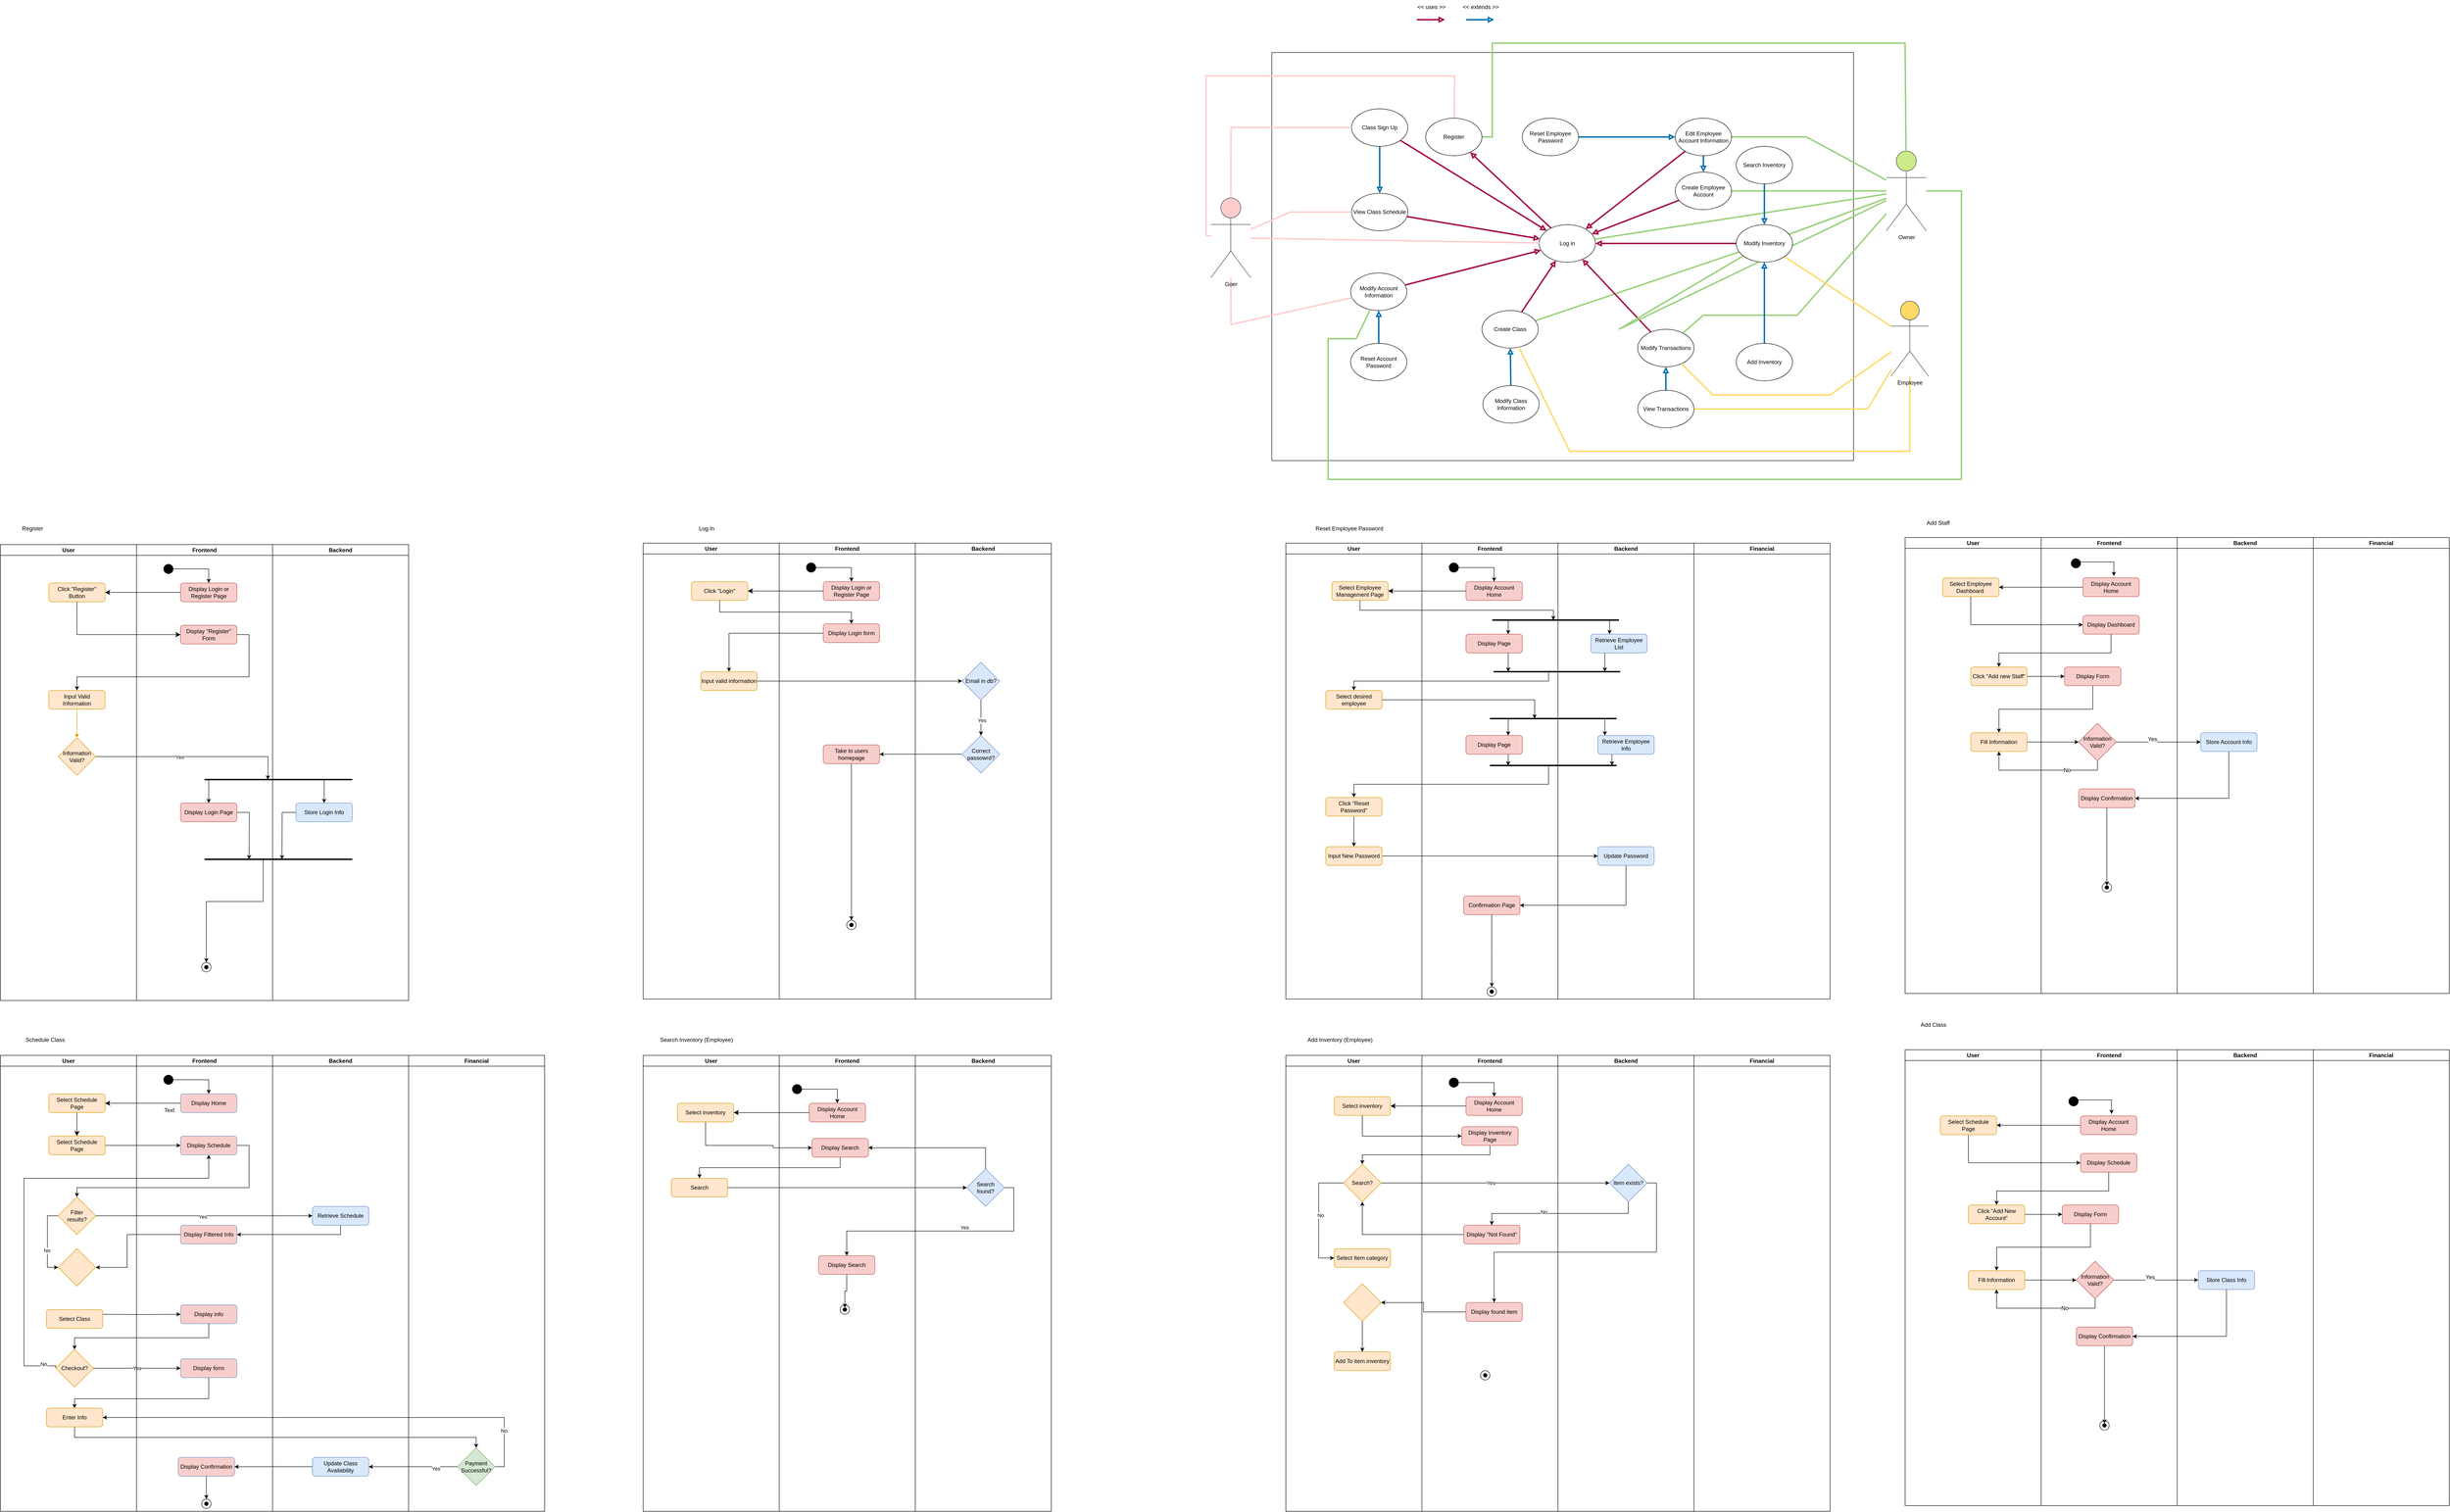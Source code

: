 <mxfile version="24.7.17">
  <diagram id="C5RBs43oDa-KdzZeNtuy" name="Page-1">
    <mxGraphModel dx="2385" dy="2961" grid="1" gridSize="10" guides="1" tooltips="1" connect="1" arrows="1" fold="1" page="1" pageScale="1" pageWidth="827" pageHeight="1169" math="0" shadow="0">
      <root>
        <mxCell id="WIyWlLk6GJQsqaUBKTNV-0" />
        <mxCell id="WIyWlLk6GJQsqaUBKTNV-1" parent="WIyWlLk6GJQsqaUBKTNV-0" />
        <mxCell id="WIyWlLk6GJQsqaUBKTNV-2" value="" style="rounded=0;html=1;jettySize=auto;orthogonalLoop=1;fontSize=11;endArrow=classic;endFill=1;endSize=8;strokeWidth=1;shadow=0;labelBackgroundColor=none;edgeStyle=orthogonalEdgeStyle;entryX=0.5;entryY=0;entryDx=0;entryDy=0;" parent="WIyWlLk6GJQsqaUBKTNV-1" source="WIyWlLk6GJQsqaUBKTNV-3" target="REm7MUD5ccELvckoGV4V-7" edge="1">
          <mxGeometry relative="1" as="geometry">
            <mxPoint x="303" y="160" as="targetPoint" />
            <Array as="points" />
          </mxGeometry>
        </mxCell>
        <mxCell id="WIyWlLk6GJQsqaUBKTNV-3" value="Select Schedule Page" style="rounded=1;whiteSpace=wrap;html=1;fontSize=12;glass=0;strokeWidth=1;shadow=0;fillColor=#ffe6cc;strokeColor=#d79b00;" parent="WIyWlLk6GJQsqaUBKTNV-1" vertex="1">
          <mxGeometry x="93" y="100" width="120" height="40" as="geometry" />
        </mxCell>
        <mxCell id="REm7MUD5ccELvckoGV4V-2" value="Display Home" style="rounded=1;whiteSpace=wrap;html=1;fontSize=12;glass=0;strokeWidth=1;shadow=0;fillColor=#f8cecc;strokeColor=#6c8ebf;" parent="WIyWlLk6GJQsqaUBKTNV-1" vertex="1">
          <mxGeometry x="373.89" y="100" width="120" height="40" as="geometry" />
        </mxCell>
        <mxCell id="REm7MUD5ccELvckoGV4V-5" value="" style="rounded=0;html=1;jettySize=auto;orthogonalLoop=1;fontSize=11;endArrow=classic;endFill=1;endSize=8;strokeWidth=1;shadow=0;labelBackgroundColor=none;edgeStyle=orthogonalEdgeStyle;entryX=1;entryY=0.5;entryDx=0;entryDy=0;" parent="WIyWlLk6GJQsqaUBKTNV-1" source="REm7MUD5ccELvckoGV4V-2" target="WIyWlLk6GJQsqaUBKTNV-3" edge="1">
          <mxGeometry relative="1" as="geometry">
            <mxPoint x="283" y="160" as="sourcePoint" />
            <mxPoint x="283" y="210" as="targetPoint" />
          </mxGeometry>
        </mxCell>
        <mxCell id="REm7MUD5ccELvckoGV4V-15" value="" style="edgeStyle=orthogonalEdgeStyle;rounded=0;orthogonalLoop=1;jettySize=auto;html=1;" parent="WIyWlLk6GJQsqaUBKTNV-1" source="REm7MUD5ccELvckoGV4V-7" target="REm7MUD5ccELvckoGV4V-14" edge="1">
          <mxGeometry relative="1" as="geometry" />
        </mxCell>
        <mxCell id="REm7MUD5ccELvckoGV4V-7" value="Select Schedule Page" style="rounded=1;whiteSpace=wrap;html=1;fontSize=12;glass=0;strokeWidth=1;shadow=0;fillColor=#ffe6cc;strokeColor=#d79b00;" parent="WIyWlLk6GJQsqaUBKTNV-1" vertex="1">
          <mxGeometry x="93" y="190" width="120" height="40" as="geometry" />
        </mxCell>
        <mxCell id="REm7MUD5ccELvckoGV4V-14" value="Display Schedule" style="rounded=1;whiteSpace=wrap;html=1;fontSize=12;glass=0;strokeWidth=1;shadow=0;fillColor=#f8cecc;strokeColor=#6c8ebf;" parent="WIyWlLk6GJQsqaUBKTNV-1" vertex="1">
          <mxGeometry x="373.89" y="190" width="120" height="40" as="geometry" />
        </mxCell>
        <mxCell id="REm7MUD5ccELvckoGV4V-20" value="Filter&lt;div&gt;results?&lt;/div&gt;" style="rhombus;whiteSpace=wrap;html=1;fillColor=#ffe6cc;strokeColor=#d79b00;" parent="WIyWlLk6GJQsqaUBKTNV-1" vertex="1">
          <mxGeometry x="113" y="320" width="80" height="80" as="geometry" />
        </mxCell>
        <mxCell id="REm7MUD5ccELvckoGV4V-21" value="" style="endArrow=classic;html=1;rounded=0;entryX=0.5;entryY=0;entryDx=0;entryDy=0;exitX=1;exitY=0.5;exitDx=0;exitDy=0;" parent="WIyWlLk6GJQsqaUBKTNV-1" source="REm7MUD5ccELvckoGV4V-14" target="REm7MUD5ccELvckoGV4V-20" edge="1">
          <mxGeometry width="50" height="50" relative="1" as="geometry">
            <mxPoint x="373" y="390" as="sourcePoint" />
            <mxPoint x="423" y="340" as="targetPoint" />
            <Array as="points">
              <mxPoint x="520" y="210" />
              <mxPoint x="520" y="300" />
              <mxPoint x="153" y="300" />
            </Array>
          </mxGeometry>
        </mxCell>
        <mxCell id="REm7MUD5ccELvckoGV4V-23" value="Retrieve Schedule" style="rounded=1;whiteSpace=wrap;html=1;fontSize=12;glass=0;strokeWidth=1;shadow=0;strokeColor=#6c8ebf;fillColor=#dae8fc;" parent="WIyWlLk6GJQsqaUBKTNV-1" vertex="1">
          <mxGeometry x="655" y="340" width="120" height="40" as="geometry" />
        </mxCell>
        <mxCell id="REm7MUD5ccELvckoGV4V-24" value="" style="endArrow=classic;html=1;rounded=0;exitX=1;exitY=0.5;exitDx=0;exitDy=0;entryX=0;entryY=0.5;entryDx=0;entryDy=0;" parent="WIyWlLk6GJQsqaUBKTNV-1" source="REm7MUD5ccELvckoGV4V-20" target="REm7MUD5ccELvckoGV4V-23" edge="1">
          <mxGeometry width="50" height="50" relative="1" as="geometry">
            <mxPoint x="373" y="430" as="sourcePoint" />
            <mxPoint x="423" y="380" as="targetPoint" />
          </mxGeometry>
        </mxCell>
        <mxCell id="REm7MUD5ccELvckoGV4V-25" value="Yes" style="edgeLabel;html=1;align=center;verticalAlign=middle;resizable=0;points=[];" parent="REm7MUD5ccELvckoGV4V-24" vertex="1" connectable="0">
          <mxGeometry x="-0.016" y="-2" relative="1" as="geometry">
            <mxPoint as="offset" />
          </mxGeometry>
        </mxCell>
        <mxCell id="REm7MUD5ccELvckoGV4V-26" value="" style="endArrow=classic;html=1;rounded=0;exitX=0;exitY=0.5;exitDx=0;exitDy=0;entryX=0;entryY=0.5;entryDx=0;entryDy=0;" parent="WIyWlLk6GJQsqaUBKTNV-1" source="REm7MUD5ccELvckoGV4V-20" target="q3t9JjenAXakyNwxPtP8-4" edge="1">
          <mxGeometry width="50" height="50" relative="1" as="geometry">
            <mxPoint x="373" y="430" as="sourcePoint" />
            <mxPoint x="93" y="430" as="targetPoint" />
            <Array as="points">
              <mxPoint x="90" y="360" />
              <mxPoint x="90" y="470" />
            </Array>
          </mxGeometry>
        </mxCell>
        <mxCell id="REm7MUD5ccELvckoGV4V-27" value="No" style="edgeLabel;html=1;align=center;verticalAlign=middle;resizable=0;points=[];" parent="REm7MUD5ccELvckoGV4V-26" vertex="1" connectable="0">
          <mxGeometry x="0.245" y="-1" relative="1" as="geometry">
            <mxPoint as="offset" />
          </mxGeometry>
        </mxCell>
        <mxCell id="REm7MUD5ccELvckoGV4V-33" value="" style="endArrow=classic;html=1;rounded=0;exitX=0.5;exitY=1;exitDx=0;exitDy=0;" parent="WIyWlLk6GJQsqaUBKTNV-1" source="REm7MUD5ccELvckoGV4V-23" edge="1">
          <mxGeometry width="50" height="50" relative="1" as="geometry">
            <mxPoint x="453.89" y="420" as="sourcePoint" />
            <mxPoint x="493.89" y="400" as="targetPoint" />
            <Array as="points">
              <mxPoint x="715" y="400" />
              <mxPoint x="633.89" y="400" />
            </Array>
          </mxGeometry>
        </mxCell>
        <mxCell id="REm7MUD5ccELvckoGV4V-34" value="Display Filtered Info" style="rounded=1;whiteSpace=wrap;html=1;fontSize=12;glass=0;strokeWidth=1;shadow=0;fillColor=#f8cecc;strokeColor=#6c8ebf;" parent="WIyWlLk6GJQsqaUBKTNV-1" vertex="1">
          <mxGeometry x="373.89" y="380" width="120" height="40" as="geometry" />
        </mxCell>
        <mxCell id="REm7MUD5ccELvckoGV4V-36" value="" style="endArrow=classic;html=1;rounded=0;exitX=0;exitY=0.5;exitDx=0;exitDy=0;entryX=1;entryY=0.5;entryDx=0;entryDy=0;" parent="WIyWlLk6GJQsqaUBKTNV-1" source="REm7MUD5ccELvckoGV4V-34" target="q3t9JjenAXakyNwxPtP8-4" edge="1">
          <mxGeometry width="50" height="50" relative="1" as="geometry">
            <mxPoint x="373" y="430" as="sourcePoint" />
            <mxPoint x="213" y="430" as="targetPoint" />
            <Array as="points">
              <mxPoint x="260" y="400" />
              <mxPoint x="260" y="470" />
            </Array>
          </mxGeometry>
        </mxCell>
        <mxCell id="REm7MUD5ccELvckoGV4V-40" value="" style="edgeStyle=orthogonalEdgeStyle;rounded=0;orthogonalLoop=1;jettySize=auto;html=1;" parent="WIyWlLk6GJQsqaUBKTNV-1" target="REm7MUD5ccELvckoGV4V-39" edge="1">
          <mxGeometry relative="1" as="geometry">
            <mxPoint x="208" y="570" as="sourcePoint" />
          </mxGeometry>
        </mxCell>
        <mxCell id="REm7MUD5ccELvckoGV4V-37" value="Select Class" style="rounded=1;whiteSpace=wrap;html=1;fontSize=12;glass=0;strokeWidth=1;shadow=0;fillColor=#ffe6cc;strokeColor=#d79b00;" parent="WIyWlLk6GJQsqaUBKTNV-1" vertex="1">
          <mxGeometry x="88" y="560" width="120" height="40" as="geometry" />
        </mxCell>
        <mxCell id="REm7MUD5ccELvckoGV4V-39" value="Display info" style="rounded=1;whiteSpace=wrap;html=1;fontSize=12;glass=0;strokeWidth=1;shadow=0;fillColor=#f8cecc;strokeColor=#6c8ebf;" parent="WIyWlLk6GJQsqaUBKTNV-1" vertex="1">
          <mxGeometry x="373.89" y="550" width="120" height="40" as="geometry" />
        </mxCell>
        <mxCell id="REm7MUD5ccELvckoGV4V-47" style="edgeStyle=orthogonalEdgeStyle;rounded=0;orthogonalLoop=1;jettySize=auto;html=1;exitX=0;exitY=0.5;exitDx=0;exitDy=0;entryX=0.5;entryY=1;entryDx=0;entryDy=0;" parent="WIyWlLk6GJQsqaUBKTNV-1" source="REm7MUD5ccELvckoGV4V-41" target="REm7MUD5ccELvckoGV4V-14" edge="1">
          <mxGeometry relative="1" as="geometry">
            <mxPoint x="318" y="260" as="targetPoint" />
            <Array as="points">
              <mxPoint x="108" y="680" />
              <mxPoint x="40" y="680" />
              <mxPoint x="40" y="280" />
              <mxPoint x="434" y="280" />
            </Array>
          </mxGeometry>
        </mxCell>
        <mxCell id="REm7MUD5ccELvckoGV4V-49" value="No" style="edgeLabel;html=1;align=center;verticalAlign=middle;resizable=0;points=[];" parent="REm7MUD5ccELvckoGV4V-47" vertex="1" connectable="0">
          <mxGeometry x="-0.931" y="-4" relative="1" as="geometry">
            <mxPoint as="offset" />
          </mxGeometry>
        </mxCell>
        <mxCell id="REm7MUD5ccELvckoGV4V-41" value="Checkout?" style="rhombus;whiteSpace=wrap;html=1;fillColor=#ffe6cc;strokeColor=#d79b00;" parent="WIyWlLk6GJQsqaUBKTNV-1" vertex="1">
          <mxGeometry x="108" y="645" width="80" height="80" as="geometry" />
        </mxCell>
        <mxCell id="REm7MUD5ccELvckoGV4V-42" value="" style="endArrow=classic;html=1;rounded=0;exitX=0.5;exitY=1;exitDx=0;exitDy=0;entryX=0.5;entryY=0;entryDx=0;entryDy=0;" parent="WIyWlLk6GJQsqaUBKTNV-1" source="REm7MUD5ccELvckoGV4V-39" target="REm7MUD5ccELvckoGV4V-41" edge="1">
          <mxGeometry width="50" height="50" relative="1" as="geometry">
            <mxPoint x="368" y="500" as="sourcePoint" />
            <mxPoint x="348" y="650" as="targetPoint" />
            <Array as="points">
              <mxPoint x="434" y="620" />
              <mxPoint x="348" y="620" />
              <mxPoint x="148" y="620" />
            </Array>
          </mxGeometry>
        </mxCell>
        <mxCell id="REm7MUD5ccELvckoGV4V-43" value="Yes" style="endArrow=classic;html=1;rounded=0;exitX=1;exitY=0.5;exitDx=0;exitDy=0;" parent="WIyWlLk6GJQsqaUBKTNV-1" source="REm7MUD5ccELvckoGV4V-41" target="REm7MUD5ccELvckoGV4V-44" edge="1">
          <mxGeometry width="50" height="50" relative="1" as="geometry">
            <mxPoint x="368" y="630" as="sourcePoint" />
            <mxPoint x="288" y="685" as="targetPoint" />
          </mxGeometry>
        </mxCell>
        <mxCell id="REm7MUD5ccELvckoGV4V-50" style="edgeStyle=orthogonalEdgeStyle;rounded=0;orthogonalLoop=1;jettySize=auto;html=1;exitX=0.5;exitY=1;exitDx=0;exitDy=0;entryX=0.5;entryY=0;entryDx=0;entryDy=0;" parent="WIyWlLk6GJQsqaUBKTNV-1" source="REm7MUD5ccELvckoGV4V-44" target="REm7MUD5ccELvckoGV4V-51" edge="1">
          <mxGeometry relative="1" as="geometry">
            <mxPoint x="148" y="780" as="targetPoint" />
            <Array as="points">
              <mxPoint x="434" y="750" />
              <mxPoint x="148" y="750" />
            </Array>
          </mxGeometry>
        </mxCell>
        <mxCell id="REm7MUD5ccELvckoGV4V-44" value="Display form" style="rounded=1;whiteSpace=wrap;html=1;fontSize=12;glass=0;strokeWidth=1;shadow=0;fillColor=#f8cecc;strokeColor=#6c8ebf;" parent="WIyWlLk6GJQsqaUBKTNV-1" vertex="1">
          <mxGeometry x="373.89" y="665" width="120" height="40" as="geometry" />
        </mxCell>
        <mxCell id="REm7MUD5ccELvckoGV4V-52" style="edgeStyle=orthogonalEdgeStyle;rounded=0;orthogonalLoop=1;jettySize=auto;html=1;exitX=0.5;exitY=1;exitDx=0;exitDy=0;" parent="WIyWlLk6GJQsqaUBKTNV-1" source="REm7MUD5ccELvckoGV4V-51" target="REm7MUD5ccELvckoGV4V-85" edge="1">
          <mxGeometry relative="1" as="geometry">
            <mxPoint x="720" y="870" as="targetPoint" />
            <mxPoint x="148" y="820" as="sourcePoint" />
          </mxGeometry>
        </mxCell>
        <mxCell id="REm7MUD5ccELvckoGV4V-51" value="Enter Info" style="rounded=1;whiteSpace=wrap;html=1;fillColor=#ffe6cc;strokeColor=#d79b00;" parent="WIyWlLk6GJQsqaUBKTNV-1" vertex="1">
          <mxGeometry x="88" y="770" width="120" height="40" as="geometry" />
        </mxCell>
        <mxCell id="REm7MUD5ccELvckoGV4V-86" style="edgeStyle=orthogonalEdgeStyle;rounded=0;orthogonalLoop=1;jettySize=auto;html=1;exitX=1;exitY=0.5;exitDx=0;exitDy=0;entryX=1;entryY=0.5;entryDx=0;entryDy=0;" parent="WIyWlLk6GJQsqaUBKTNV-1" source="REm7MUD5ccELvckoGV4V-85" target="REm7MUD5ccELvckoGV4V-51" edge="1">
          <mxGeometry relative="1" as="geometry">
            <mxPoint x="208" y="800" as="targetPoint" />
            <Array as="points">
              <mxPoint x="1064" y="895" />
              <mxPoint x="1064" y="790" />
            </Array>
          </mxGeometry>
        </mxCell>
        <mxCell id="REm7MUD5ccELvckoGV4V-87" value="No" style="edgeLabel;html=1;align=center;verticalAlign=middle;resizable=0;points=[];" parent="REm7MUD5ccELvckoGV4V-86" vertex="1" connectable="0">
          <mxGeometry x="-0.803" y="1" relative="1" as="geometry">
            <mxPoint y="-1" as="offset" />
          </mxGeometry>
        </mxCell>
        <mxCell id="REm7MUD5ccELvckoGV4V-85" value="Payment&lt;div&gt;Successful?&lt;/div&gt;" style="rhombus;whiteSpace=wrap;html=1;fillColor=#d5e8d4;strokeColor=#82b366;" parent="WIyWlLk6GJQsqaUBKTNV-1" vertex="1">
          <mxGeometry x="964.0" y="855" width="80" height="80" as="geometry" />
        </mxCell>
        <mxCell id="REm7MUD5ccELvckoGV4V-91" value="" style="edgeStyle=orthogonalEdgeStyle;rounded=0;orthogonalLoop=1;jettySize=auto;html=1;exitX=0;exitY=0.5;exitDx=0;exitDy=0;" parent="WIyWlLk6GJQsqaUBKTNV-1" source="REm7MUD5ccELvckoGV4V-85" target="REm7MUD5ccELvckoGV4V-89" edge="1">
          <mxGeometry relative="1" as="geometry">
            <mxPoint x="722.0" y="890.462" as="targetPoint" />
            <mxPoint x="842" y="890" as="sourcePoint" />
          </mxGeometry>
        </mxCell>
        <mxCell id="REm7MUD5ccELvckoGV4V-98" value="Yes" style="edgeLabel;html=1;align=center;verticalAlign=middle;resizable=0;points=[];" parent="REm7MUD5ccELvckoGV4V-91" vertex="1" connectable="0">
          <mxGeometry x="-0.503" y="4" relative="1" as="geometry">
            <mxPoint x="1" as="offset" />
          </mxGeometry>
        </mxCell>
        <mxCell id="REm7MUD5ccELvckoGV4V-92" style="edgeStyle=orthogonalEdgeStyle;rounded=0;orthogonalLoop=1;jettySize=auto;html=1;exitX=0;exitY=0.5;exitDx=0;exitDy=0;" parent="WIyWlLk6GJQsqaUBKTNV-1" source="REm7MUD5ccELvckoGV4V-89" target="REm7MUD5ccELvckoGV4V-93" edge="1">
          <mxGeometry relative="1" as="geometry">
            <mxPoint x="480.89" y="890.462" as="targetPoint" />
          </mxGeometry>
        </mxCell>
        <mxCell id="REm7MUD5ccELvckoGV4V-89" value="Update Class Availability" style="rounded=1;whiteSpace=wrap;html=1;fontSize=12;glass=0;strokeWidth=1;shadow=0;strokeColor=#6c8ebf;fillColor=#dae8fc;" parent="WIyWlLk6GJQsqaUBKTNV-1" vertex="1">
          <mxGeometry x="655" y="875" width="120" height="40" as="geometry" />
        </mxCell>
        <mxCell id="REm7MUD5ccELvckoGV4V-103" style="edgeStyle=orthogonalEdgeStyle;rounded=0;orthogonalLoop=1;jettySize=auto;html=1;exitX=0.5;exitY=1;exitDx=0;exitDy=0;entryX=0.5;entryY=0;entryDx=0;entryDy=0;" parent="WIyWlLk6GJQsqaUBKTNV-1" source="REm7MUD5ccELvckoGV4V-93" edge="1">
          <mxGeometry relative="1" as="geometry">
            <mxPoint x="428.89" y="964" as="targetPoint" />
          </mxGeometry>
        </mxCell>
        <mxCell id="REm7MUD5ccELvckoGV4V-93" value="Display Confirmation" style="rounded=1;whiteSpace=wrap;html=1;fillColor=#f8cecc;strokeColor=#6c8ebf;" parent="WIyWlLk6GJQsqaUBKTNV-1" vertex="1">
          <mxGeometry x="368.89" y="875" width="120" height="40" as="geometry" />
        </mxCell>
        <mxCell id="REm7MUD5ccELvckoGV4V-95" value="Frontend" style="text;html=1;align=center;verticalAlign=middle;resizable=0;points=[];autosize=1;strokeColor=none;fillColor=none;" parent="WIyWlLk6GJQsqaUBKTNV-1" vertex="1">
          <mxGeometry x="313" y="18" width="70" height="30" as="geometry" />
        </mxCell>
        <mxCell id="REm7MUD5ccELvckoGV4V-96" value="Backend" style="text;html=1;align=center;verticalAlign=middle;resizable=0;points=[];autosize=1;strokeColor=none;fillColor=none;" parent="WIyWlLk6GJQsqaUBKTNV-1" vertex="1">
          <mxGeometry x="510" y="18" width="70" height="30" as="geometry" />
        </mxCell>
        <mxCell id="REm7MUD5ccELvckoGV4V-97" value="Payment" style="text;html=1;align=center;verticalAlign=middle;resizable=0;points=[];autosize=1;strokeColor=none;fillColor=none;" parent="WIyWlLk6GJQsqaUBKTNV-1" vertex="1">
          <mxGeometry x="705" y="18" width="70" height="30" as="geometry" />
        </mxCell>
        <mxCell id="REm7MUD5ccELvckoGV4V-101" style="edgeStyle=orthogonalEdgeStyle;rounded=0;orthogonalLoop=1;jettySize=auto;html=1;exitX=0.5;exitY=1;exitDx=0;exitDy=0;entryX=0.5;entryY=0;entryDx=0;entryDy=0;" parent="WIyWlLk6GJQsqaUBKTNV-1" source="REm7MUD5ccELvckoGV4V-100" target="REm7MUD5ccELvckoGV4V-2" edge="1">
          <mxGeometry relative="1" as="geometry">
            <Array as="points">
              <mxPoint x="348" y="70" />
              <mxPoint x="434" y="70" />
            </Array>
          </mxGeometry>
        </mxCell>
        <mxCell id="REm7MUD5ccELvckoGV4V-100" value="" style="ellipse;whiteSpace=wrap;html=1;aspect=fixed;fillColor=#000000;" parent="WIyWlLk6GJQsqaUBKTNV-1" vertex="1">
          <mxGeometry x="338" y="60" width="20" height="20" as="geometry" />
        </mxCell>
        <mxCell id="REm7MUD5ccELvckoGV4V-102" value="" style="ellipse;whiteSpace=wrap;html=1;aspect=fixed;fillColor=none;" parent="WIyWlLk6GJQsqaUBKTNV-1" vertex="1">
          <mxGeometry x="418.89" y="964" width="20" height="20" as="geometry" />
        </mxCell>
        <mxCell id="REm7MUD5ccELvckoGV4V-104" value="" style="ellipse;whiteSpace=wrap;html=1;aspect=fixed;fillColor=#000000;" parent="WIyWlLk6GJQsqaUBKTNV-1" vertex="1">
          <mxGeometry x="424.89" y="970" width="8" height="8" as="geometry" />
        </mxCell>
        <mxCell id="q3t9JjenAXakyNwxPtP8-0" value="User" style="swimlane;whiteSpace=wrap;html=1;movable=0;resizable=0;rotatable=0;deletable=0;editable=0;locked=1;connectable=0;" parent="WIyWlLk6GJQsqaUBKTNV-1" vertex="1">
          <mxGeometry x="-10" y="18" width="290" height="972" as="geometry" />
        </mxCell>
        <mxCell id="q3t9JjenAXakyNwxPtP8-1" value="Frontend" style="swimlane;whiteSpace=wrap;html=1;movable=0;resizable=0;rotatable=0;deletable=0;editable=0;locked=1;connectable=0;" parent="WIyWlLk6GJQsqaUBKTNV-1" vertex="1">
          <mxGeometry x="280" y="18" width="290" height="972" as="geometry" />
        </mxCell>
        <mxCell id="q3t9JjenAXakyNwxPtP8-2" value="Backend" style="swimlane;whiteSpace=wrap;html=1;movable=0;resizable=0;rotatable=0;deletable=0;editable=0;locked=1;connectable=0;" parent="WIyWlLk6GJQsqaUBKTNV-1" vertex="1">
          <mxGeometry x="570" y="18" width="290" height="972" as="geometry" />
        </mxCell>
        <mxCell id="q3t9JjenAXakyNwxPtP8-3" value="Financial" style="swimlane;whiteSpace=wrap;html=1;movable=0;resizable=0;rotatable=0;deletable=0;editable=0;locked=1;connectable=0;" parent="WIyWlLk6GJQsqaUBKTNV-1" vertex="1">
          <mxGeometry x="860" y="18" width="290" height="972" as="geometry" />
        </mxCell>
        <mxCell id="q3t9JjenAXakyNwxPtP8-4" value="" style="rhombus;whiteSpace=wrap;html=1;fillColor=#ffe6cc;strokeColor=#d79b00;" parent="WIyWlLk6GJQsqaUBKTNV-1" vertex="1">
          <mxGeometry x="113" y="430" width="80" height="80" as="geometry" />
        </mxCell>
        <mxCell id="q3t9JjenAXakyNwxPtP8-377" style="edgeStyle=orthogonalEdgeStyle;rounded=0;orthogonalLoop=1;jettySize=auto;html=1;exitX=0;exitY=0.5;exitDx=0;exitDy=0;entryX=0.5;entryY=1;entryDx=0;entryDy=0;" parent="WIyWlLk6GJQsqaUBKTNV-1" edge="1">
          <mxGeometry relative="1" as="geometry">
            <mxPoint x="1803.89" y="230" as="targetPoint" />
            <Array as="points">
              <mxPoint x="1478" y="680" />
              <mxPoint x="1410" y="680" />
              <mxPoint x="1410" y="280" />
              <mxPoint x="1804" y="280" />
            </Array>
          </mxGeometry>
        </mxCell>
        <mxCell id="q3t9JjenAXakyNwxPtP8-378" value="No" style="edgeLabel;html=1;align=center;verticalAlign=middle;resizable=0;points=[];" parent="q3t9JjenAXakyNwxPtP8-377" vertex="1" connectable="0">
          <mxGeometry x="-0.931" y="-4" relative="1" as="geometry">
            <mxPoint as="offset" />
          </mxGeometry>
        </mxCell>
        <mxCell id="q3t9JjenAXakyNwxPtP8-395" value="Frontend" style="text;html=1;align=center;verticalAlign=middle;resizable=0;points=[];autosize=1;strokeColor=none;fillColor=none;" parent="WIyWlLk6GJQsqaUBKTNV-1" vertex="1">
          <mxGeometry x="1683" y="18" width="70" height="30" as="geometry" />
        </mxCell>
        <mxCell id="q3t9JjenAXakyNwxPtP8-396" value="Backend" style="text;html=1;align=center;verticalAlign=middle;resizable=0;points=[];autosize=1;strokeColor=none;fillColor=none;" parent="WIyWlLk6GJQsqaUBKTNV-1" vertex="1">
          <mxGeometry x="1880" y="18" width="70" height="30" as="geometry" />
        </mxCell>
        <mxCell id="q3t9JjenAXakyNwxPtP8-397" value="Payment" style="text;html=1;align=center;verticalAlign=middle;resizable=0;points=[];autosize=1;strokeColor=none;fillColor=none;" parent="WIyWlLk6GJQsqaUBKTNV-1" vertex="1">
          <mxGeometry x="2075" y="18" width="70" height="30" as="geometry" />
        </mxCell>
        <mxCell id="q3t9JjenAXakyNwxPtP8-400" value="" style="ellipse;whiteSpace=wrap;html=1;aspect=fixed;fillColor=none;" parent="WIyWlLk6GJQsqaUBKTNV-1" vertex="1">
          <mxGeometry x="1779.89" y="550" width="20" height="20" as="geometry" />
        </mxCell>
        <mxCell id="q3t9JjenAXakyNwxPtP8-401" value="" style="ellipse;whiteSpace=wrap;html=1;aspect=fixed;fillColor=#000000;" parent="WIyWlLk6GJQsqaUBKTNV-1" vertex="1">
          <mxGeometry x="1785.89" y="556" width="8" height="8" as="geometry" />
        </mxCell>
        <mxCell id="q3t9JjenAXakyNwxPtP8-402" value="User" style="swimlane;whiteSpace=wrap;html=1;movable=0;resizable=0;rotatable=0;deletable=0;editable=0;locked=1;connectable=0;" parent="WIyWlLk6GJQsqaUBKTNV-1" vertex="1">
          <mxGeometry x="1360" y="18" width="290" height="972" as="geometry" />
        </mxCell>
        <mxCell id="q3t9JjenAXakyNwxPtP8-403" value="Frontend" style="swimlane;whiteSpace=wrap;html=1;movable=0;resizable=0;rotatable=0;deletable=0;editable=0;locked=1;connectable=0;" parent="WIyWlLk6GJQsqaUBKTNV-1" vertex="1">
          <mxGeometry x="1650" y="18" width="290" height="972" as="geometry" />
        </mxCell>
        <mxCell id="q3t9JjenAXakyNwxPtP8-404" value="Backend" style="swimlane;whiteSpace=wrap;html=1;movable=0;resizable=0;rotatable=0;deletable=0;editable=0;locked=1;connectable=0;" parent="WIyWlLk6GJQsqaUBKTNV-1" vertex="1">
          <mxGeometry x="1940" y="18" width="290" height="972" as="geometry" />
        </mxCell>
        <mxCell id="q3t9JjenAXakyNwxPtP8-407" value="" style="rounded=0;html=1;jettySize=auto;orthogonalLoop=1;fontSize=11;endArrow=classic;endFill=1;endSize=8;strokeWidth=1;shadow=0;labelBackgroundColor=none;edgeStyle=orthogonalEdgeStyle;entryX=0;entryY=0.5;entryDx=0;entryDy=0;" parent="WIyWlLk6GJQsqaUBKTNV-1" source="q3t9JjenAXakyNwxPtP8-408" target="q3t9JjenAXakyNwxPtP8-413" edge="1">
          <mxGeometry relative="1" as="geometry">
            <mxPoint x="153" y="-899" as="targetPoint" />
            <Array as="points">
              <mxPoint x="153" y="-879" />
            </Array>
          </mxGeometry>
        </mxCell>
        <mxCell id="q3t9JjenAXakyNwxPtP8-408" value="Click &quot;Register&quot; Button" style="rounded=1;whiteSpace=wrap;html=1;fontSize=12;glass=0;strokeWidth=1;shadow=0;fillColor=#ffe6cc;strokeColor=#d79b00;" parent="WIyWlLk6GJQsqaUBKTNV-1" vertex="1">
          <mxGeometry x="93" y="-989" width="120" height="40" as="geometry" />
        </mxCell>
        <mxCell id="q3t9JjenAXakyNwxPtP8-409" value="Display Login or Register Page" style="rounded=1;whiteSpace=wrap;html=1;fontSize=12;glass=0;strokeWidth=1;shadow=0;fillColor=#f8cecc;strokeColor=#b85450;" parent="WIyWlLk6GJQsqaUBKTNV-1" vertex="1">
          <mxGeometry x="373.89" y="-989" width="120" height="40" as="geometry" />
        </mxCell>
        <mxCell id="q3t9JjenAXakyNwxPtP8-410" value="" style="rounded=0;html=1;jettySize=auto;orthogonalLoop=1;fontSize=11;endArrow=classic;endFill=1;endSize=8;strokeWidth=1;shadow=0;labelBackgroundColor=none;edgeStyle=orthogonalEdgeStyle;entryX=1;entryY=0.5;entryDx=0;entryDy=0;" parent="WIyWlLk6GJQsqaUBKTNV-1" source="q3t9JjenAXakyNwxPtP8-409" target="q3t9JjenAXakyNwxPtP8-408" edge="1">
          <mxGeometry relative="1" as="geometry">
            <mxPoint x="283" y="-929" as="sourcePoint" />
            <mxPoint x="283" y="-879" as="targetPoint" />
          </mxGeometry>
        </mxCell>
        <mxCell id="q3t9JjenAXakyNwxPtP8-413" value="Display &quot;Register&quot; Form" style="rounded=1;whiteSpace=wrap;html=1;fontSize=12;glass=0;strokeWidth=1;shadow=0;fillColor=#f8cecc;strokeColor=#b85450;" parent="WIyWlLk6GJQsqaUBKTNV-1" vertex="1">
          <mxGeometry x="373.89" y="-899" width="120" height="40" as="geometry" />
        </mxCell>
        <mxCell id="q3t9JjenAXakyNwxPtP8-415" value="" style="endArrow=classic;html=1;rounded=0;entryX=0.5;entryY=0;entryDx=0;entryDy=0;exitX=1;exitY=0.5;exitDx=0;exitDy=0;" parent="WIyWlLk6GJQsqaUBKTNV-1" source="q3t9JjenAXakyNwxPtP8-413" target="q3t9JjenAXakyNwxPtP8-425" edge="1">
          <mxGeometry width="50" height="50" relative="1" as="geometry">
            <mxPoint x="373" y="-699" as="sourcePoint" />
            <mxPoint x="153" y="-769" as="targetPoint" />
            <Array as="points">
              <mxPoint x="520" y="-879" />
              <mxPoint x="520" y="-789" />
              <mxPoint x="153" y="-789" />
            </Array>
          </mxGeometry>
        </mxCell>
        <mxCell id="q3t9JjenAXakyNwxPtP8-630" style="edgeStyle=orthogonalEdgeStyle;rounded=0;orthogonalLoop=1;jettySize=auto;html=1;exitX=0;exitY=0.5;exitDx=0;exitDy=0;" parent="WIyWlLk6GJQsqaUBKTNV-1" source="q3t9JjenAXakyNwxPtP8-416" edge="1">
          <mxGeometry relative="1" as="geometry">
            <mxPoint x="590" y="-400" as="targetPoint" />
          </mxGeometry>
        </mxCell>
        <mxCell id="q3t9JjenAXakyNwxPtP8-416" value="Store Login Info" style="rounded=1;whiteSpace=wrap;html=1;fontSize=12;glass=0;strokeWidth=1;shadow=0;fillColor=#dae8fc;strokeColor=#6c8ebf;" parent="WIyWlLk6GJQsqaUBKTNV-1" vertex="1">
          <mxGeometry x="620" y="-520" width="120" height="40" as="geometry" />
        </mxCell>
        <mxCell id="q3t9JjenAXakyNwxPtP8-424" value="" style="edgeStyle=orthogonalEdgeStyle;rounded=0;orthogonalLoop=1;jettySize=auto;html=1;" parent="WIyWlLk6GJQsqaUBKTNV-1" target="q3t9JjenAXakyNwxPtP8-426" edge="1">
          <mxGeometry relative="1" as="geometry">
            <mxPoint x="500" y="-570" as="sourcePoint" />
          </mxGeometry>
        </mxCell>
        <mxCell id="q3t9JjenAXakyNwxPtP8-619" value="" style="edgeStyle=orthogonalEdgeStyle;rounded=0;orthogonalLoop=1;jettySize=auto;html=1;fillColor=#ffe6cc;strokeColor=#d79b00;" parent="WIyWlLk6GJQsqaUBKTNV-1" source="q3t9JjenAXakyNwxPtP8-425" target="q3t9JjenAXakyNwxPtP8-456" edge="1">
          <mxGeometry relative="1" as="geometry" />
        </mxCell>
        <mxCell id="q3t9JjenAXakyNwxPtP8-425" value="Input Valid Information" style="rounded=1;whiteSpace=wrap;html=1;fontSize=12;glass=0;strokeWidth=1;shadow=0;fillColor=#ffe6cc;strokeColor=#d79b00;" parent="WIyWlLk6GJQsqaUBKTNV-1" vertex="1">
          <mxGeometry x="93" y="-760" width="120" height="40" as="geometry" />
        </mxCell>
        <mxCell id="q3t9JjenAXakyNwxPtP8-629" style="edgeStyle=orthogonalEdgeStyle;rounded=0;orthogonalLoop=1;jettySize=auto;html=1;exitX=1;exitY=0.5;exitDx=0;exitDy=0;" parent="WIyWlLk6GJQsqaUBKTNV-1" source="q3t9JjenAXakyNwxPtP8-426" edge="1">
          <mxGeometry relative="1" as="geometry">
            <mxPoint x="520" y="-400" as="targetPoint" />
          </mxGeometry>
        </mxCell>
        <mxCell id="q3t9JjenAXakyNwxPtP8-426" value="Display Login Page" style="rounded=1;whiteSpace=wrap;html=1;fontSize=12;glass=0;strokeWidth=1;shadow=0;fillColor=#f8cecc;strokeColor=#b85450;" parent="WIyWlLk6GJQsqaUBKTNV-1" vertex="1">
          <mxGeometry x="373.89" y="-520" width="120" height="40" as="geometry" />
        </mxCell>
        <mxCell id="q3t9JjenAXakyNwxPtP8-445" value="Frontend" style="text;html=1;align=center;verticalAlign=middle;resizable=0;points=[];autosize=1;strokeColor=none;fillColor=none;" parent="WIyWlLk6GJQsqaUBKTNV-1" vertex="1">
          <mxGeometry x="313" y="-1071" width="70" height="30" as="geometry" />
        </mxCell>
        <mxCell id="q3t9JjenAXakyNwxPtP8-446" value="Backend" style="text;html=1;align=center;verticalAlign=middle;resizable=0;points=[];autosize=1;strokeColor=none;fillColor=none;" parent="WIyWlLk6GJQsqaUBKTNV-1" vertex="1">
          <mxGeometry x="510" y="-1071" width="70" height="30" as="geometry" />
        </mxCell>
        <mxCell id="q3t9JjenAXakyNwxPtP8-447" value="Payment" style="text;html=1;align=center;verticalAlign=middle;resizable=0;points=[];autosize=1;strokeColor=none;fillColor=none;" parent="WIyWlLk6GJQsqaUBKTNV-1" vertex="1">
          <mxGeometry x="705" y="-1071" width="70" height="30" as="geometry" />
        </mxCell>
        <mxCell id="q3t9JjenAXakyNwxPtP8-448" style="edgeStyle=orthogonalEdgeStyle;rounded=0;orthogonalLoop=1;jettySize=auto;html=1;exitX=0.5;exitY=1;exitDx=0;exitDy=0;entryX=0.5;entryY=0;entryDx=0;entryDy=0;" parent="WIyWlLk6GJQsqaUBKTNV-1" source="q3t9JjenAXakyNwxPtP8-449" target="q3t9JjenAXakyNwxPtP8-409" edge="1">
          <mxGeometry relative="1" as="geometry">
            <Array as="points">
              <mxPoint x="348" y="-1019" />
              <mxPoint x="434" y="-1019" />
            </Array>
          </mxGeometry>
        </mxCell>
        <mxCell id="q3t9JjenAXakyNwxPtP8-449" value="" style="ellipse;whiteSpace=wrap;html=1;aspect=fixed;fillColor=#000000;" parent="WIyWlLk6GJQsqaUBKTNV-1" vertex="1">
          <mxGeometry x="338" y="-1029" width="20" height="20" as="geometry" />
        </mxCell>
        <mxCell id="q3t9JjenAXakyNwxPtP8-450" value="" style="ellipse;whiteSpace=wrap;html=1;aspect=fixed;fillColor=none;" parent="WIyWlLk6GJQsqaUBKTNV-1" vertex="1">
          <mxGeometry x="418.89" y="-180" width="20" height="20" as="geometry" />
        </mxCell>
        <mxCell id="q3t9JjenAXakyNwxPtP8-451" value="" style="ellipse;whiteSpace=wrap;html=1;aspect=fixed;fillColor=#000000;" parent="WIyWlLk6GJQsqaUBKTNV-1" vertex="1">
          <mxGeometry x="424.89" y="-174" width="8" height="8" as="geometry" />
        </mxCell>
        <mxCell id="q3t9JjenAXakyNwxPtP8-452" value="User" style="swimlane;whiteSpace=wrap;html=1;movable=0;resizable=0;rotatable=0;deletable=0;editable=0;locked=1;connectable=0;" parent="WIyWlLk6GJQsqaUBKTNV-1" vertex="1">
          <mxGeometry x="-10" y="-1071" width="290" height="972" as="geometry" />
        </mxCell>
        <mxCell id="q3t9JjenAXakyNwxPtP8-453" value="Frontend" style="swimlane;whiteSpace=wrap;html=1;movable=0;resizable=0;rotatable=0;deletable=0;editable=0;locked=1;connectable=0;" parent="WIyWlLk6GJQsqaUBKTNV-1" vertex="1">
          <mxGeometry x="280" y="-1071" width="290" height="972" as="geometry" />
        </mxCell>
        <mxCell id="q3t9JjenAXakyNwxPtP8-454" value="Backend" style="swimlane;whiteSpace=wrap;html=1;movable=0;resizable=0;rotatable=0;deletable=0;editable=0;locked=1;connectable=0;" parent="WIyWlLk6GJQsqaUBKTNV-1" vertex="1">
          <mxGeometry x="570" y="-1071" width="290" height="972" as="geometry" />
        </mxCell>
        <mxCell id="q3t9JjenAXakyNwxPtP8-622" style="edgeStyle=orthogonalEdgeStyle;rounded=0;orthogonalLoop=1;jettySize=auto;html=1;exitX=1;exitY=0.5;exitDx=0;exitDy=0;" parent="WIyWlLk6GJQsqaUBKTNV-1" source="q3t9JjenAXakyNwxPtP8-456" edge="1">
          <mxGeometry relative="1" as="geometry">
            <mxPoint x="560" y="-570" as="targetPoint" />
          </mxGeometry>
        </mxCell>
        <mxCell id="q3t9JjenAXakyNwxPtP8-623" value="Yes" style="edgeLabel;html=1;align=center;verticalAlign=middle;resizable=0;points=[];" parent="q3t9JjenAXakyNwxPtP8-622" vertex="1" connectable="0">
          <mxGeometry x="-0.143" y="-1" relative="1" as="geometry">
            <mxPoint as="offset" />
          </mxGeometry>
        </mxCell>
        <mxCell id="q3t9JjenAXakyNwxPtP8-456" value="Information Valid?" style="rhombus;whiteSpace=wrap;html=1;fillColor=#ffe6cc;strokeColor=#d79b00;" parent="WIyWlLk6GJQsqaUBKTNV-1" vertex="1">
          <mxGeometry x="113" y="-659" width="80" height="80" as="geometry" />
        </mxCell>
        <mxCell id="q3t9JjenAXakyNwxPtP8-458" value="Click &quot;Login&quot;" style="rounded=1;whiteSpace=wrap;html=1;fontSize=12;glass=0;strokeWidth=1;shadow=0;fillColor=#ffe6cc;strokeColor=#d79b00;" parent="WIyWlLk6GJQsqaUBKTNV-1" vertex="1">
          <mxGeometry x="1463" y="-992" width="120" height="40" as="geometry" />
        </mxCell>
        <mxCell id="q3t9JjenAXakyNwxPtP8-459" value="Display Login or Register Page" style="rounded=1;whiteSpace=wrap;html=1;fontSize=12;glass=0;strokeWidth=1;shadow=0;fillColor=#f8cecc;strokeColor=#b85450;" parent="WIyWlLk6GJQsqaUBKTNV-1" vertex="1">
          <mxGeometry x="1743.89" y="-992" width="120" height="40" as="geometry" />
        </mxCell>
        <mxCell id="q3t9JjenAXakyNwxPtP8-460" value="" style="rounded=0;html=1;jettySize=auto;orthogonalLoop=1;fontSize=11;endArrow=classic;endFill=1;endSize=8;strokeWidth=1;shadow=0;labelBackgroundColor=none;edgeStyle=orthogonalEdgeStyle;entryX=1;entryY=0.5;entryDx=0;entryDy=0;" parent="WIyWlLk6GJQsqaUBKTNV-1" source="q3t9JjenAXakyNwxPtP8-459" target="q3t9JjenAXakyNwxPtP8-458" edge="1">
          <mxGeometry relative="1" as="geometry">
            <mxPoint x="1653" y="-932" as="sourcePoint" />
            <mxPoint x="1653" y="-882" as="targetPoint" />
          </mxGeometry>
        </mxCell>
        <mxCell id="q3t9JjenAXakyNwxPtP8-461" value="" style="edgeStyle=orthogonalEdgeStyle;rounded=0;orthogonalLoop=1;jettySize=auto;html=1;exitX=0.5;exitY=1;exitDx=0;exitDy=0;" parent="WIyWlLk6GJQsqaUBKTNV-1" source="q3t9JjenAXakyNwxPtP8-458" target="q3t9JjenAXakyNwxPtP8-463" edge="1">
          <mxGeometry relative="1" as="geometry">
            <mxPoint x="1583" y="-882" as="sourcePoint" />
          </mxGeometry>
        </mxCell>
        <mxCell id="q3t9JjenAXakyNwxPtP8-635" value="" style="edgeStyle=orthogonalEdgeStyle;rounded=0;orthogonalLoop=1;jettySize=auto;html=1;" parent="WIyWlLk6GJQsqaUBKTNV-1" source="q3t9JjenAXakyNwxPtP8-463" target="q3t9JjenAXakyNwxPtP8-634" edge="1">
          <mxGeometry relative="1" as="geometry" />
        </mxCell>
        <mxCell id="q3t9JjenAXakyNwxPtP8-463" value="Display Login form" style="rounded=1;whiteSpace=wrap;html=1;fontSize=12;glass=0;strokeWidth=1;shadow=0;fillColor=#f8cecc;strokeColor=#b85450;" parent="WIyWlLk6GJQsqaUBKTNV-1" vertex="1">
          <mxGeometry x="1743.89" y="-902" width="120" height="40" as="geometry" />
        </mxCell>
        <mxCell id="q3t9JjenAXakyNwxPtP8-632" value="" style="edgeStyle=orthogonalEdgeStyle;rounded=0;orthogonalLoop=1;jettySize=auto;html=1;" parent="WIyWlLk6GJQsqaUBKTNV-1" source="q3t9JjenAXakyNwxPtP8-464" target="q3t9JjenAXakyNwxPtP8-506" edge="1">
          <mxGeometry relative="1" as="geometry" />
        </mxCell>
        <mxCell id="q3t9JjenAXakyNwxPtP8-633" value="Yes" style="edgeLabel;html=1;align=center;verticalAlign=middle;resizable=0;points=[];" parent="q3t9JjenAXakyNwxPtP8-632" vertex="1" connectable="0">
          <mxGeometry x="0.157" y="2" relative="1" as="geometry">
            <mxPoint as="offset" />
          </mxGeometry>
        </mxCell>
        <mxCell id="q3t9JjenAXakyNwxPtP8-464" value="Email in db?" style="rhombus;whiteSpace=wrap;html=1;fillColor=#dae8fc;strokeColor=#6c8ebf;" parent="WIyWlLk6GJQsqaUBKTNV-1" vertex="1">
          <mxGeometry x="2040" y="-820" width="80" height="80" as="geometry" />
        </mxCell>
        <mxCell id="q3t9JjenAXakyNwxPtP8-476" value="Take to users homepage" style="rounded=1;whiteSpace=wrap;html=1;fontSize=12;glass=0;strokeWidth=1;shadow=0;fillColor=#f8cecc;strokeColor=#b85450;" parent="WIyWlLk6GJQsqaUBKTNV-1" vertex="1">
          <mxGeometry x="1743.89" y="-644" width="120" height="40" as="geometry" />
        </mxCell>
        <mxCell id="q3t9JjenAXakyNwxPtP8-493" style="edgeStyle=orthogonalEdgeStyle;rounded=0;orthogonalLoop=1;jettySize=auto;html=1;exitX=0.5;exitY=1;exitDx=0;exitDy=0;entryX=0.5;entryY=0;entryDx=0;entryDy=0;" parent="WIyWlLk6GJQsqaUBKTNV-1" source="q3t9JjenAXakyNwxPtP8-476" target="q3t9JjenAXakyNwxPtP8-500" edge="1">
          <mxGeometry relative="1" as="geometry">
            <mxPoint x="1798.89" y="-177" as="sourcePoint" />
            <mxPoint x="1798.89" y="-128" as="targetPoint" />
          </mxGeometry>
        </mxCell>
        <mxCell id="q3t9JjenAXakyNwxPtP8-495" value="Frontend" style="text;html=1;align=center;verticalAlign=middle;resizable=0;points=[];autosize=1;strokeColor=none;fillColor=none;" parent="WIyWlLk6GJQsqaUBKTNV-1" vertex="1">
          <mxGeometry x="1683" y="-1074" width="70" height="30" as="geometry" />
        </mxCell>
        <mxCell id="q3t9JjenAXakyNwxPtP8-496" value="Backend" style="text;html=1;align=center;verticalAlign=middle;resizable=0;points=[];autosize=1;strokeColor=none;fillColor=none;" parent="WIyWlLk6GJQsqaUBKTNV-1" vertex="1">
          <mxGeometry x="1880" y="-1074" width="70" height="30" as="geometry" />
        </mxCell>
        <mxCell id="q3t9JjenAXakyNwxPtP8-497" value="Payment" style="text;html=1;align=center;verticalAlign=middle;resizable=0;points=[];autosize=1;strokeColor=none;fillColor=none;" parent="WIyWlLk6GJQsqaUBKTNV-1" vertex="1">
          <mxGeometry x="2075" y="-1074" width="70" height="30" as="geometry" />
        </mxCell>
        <mxCell id="q3t9JjenAXakyNwxPtP8-498" style="edgeStyle=orthogonalEdgeStyle;rounded=0;orthogonalLoop=1;jettySize=auto;html=1;exitX=0.5;exitY=1;exitDx=0;exitDy=0;entryX=0.5;entryY=0;entryDx=0;entryDy=0;" parent="WIyWlLk6GJQsqaUBKTNV-1" source="q3t9JjenAXakyNwxPtP8-499" target="q3t9JjenAXakyNwxPtP8-459" edge="1">
          <mxGeometry relative="1" as="geometry">
            <Array as="points">
              <mxPoint x="1718" y="-1022" />
              <mxPoint x="1804" y="-1022" />
            </Array>
          </mxGeometry>
        </mxCell>
        <mxCell id="q3t9JjenAXakyNwxPtP8-499" value="" style="ellipse;whiteSpace=wrap;html=1;aspect=fixed;fillColor=#000000;" parent="WIyWlLk6GJQsqaUBKTNV-1" vertex="1">
          <mxGeometry x="1708" y="-1032" width="20" height="20" as="geometry" />
        </mxCell>
        <mxCell id="q3t9JjenAXakyNwxPtP8-500" value="" style="ellipse;whiteSpace=wrap;html=1;aspect=fixed;fillColor=none;" parent="WIyWlLk6GJQsqaUBKTNV-1" vertex="1">
          <mxGeometry x="1793.89" y="-270" width="20" height="20" as="geometry" />
        </mxCell>
        <mxCell id="q3t9JjenAXakyNwxPtP8-501" value="" style="ellipse;whiteSpace=wrap;html=1;aspect=fixed;fillColor=#000000;" parent="WIyWlLk6GJQsqaUBKTNV-1" vertex="1">
          <mxGeometry x="1799.89" y="-264" width="8" height="8" as="geometry" />
        </mxCell>
        <mxCell id="q3t9JjenAXakyNwxPtP8-502" value="User" style="swimlane;whiteSpace=wrap;html=1;movable=0;resizable=0;rotatable=0;deletable=0;editable=0;locked=1;connectable=0;" parent="WIyWlLk6GJQsqaUBKTNV-1" vertex="1">
          <mxGeometry x="1360" y="-1074" width="290" height="972" as="geometry" />
        </mxCell>
        <mxCell id="q3t9JjenAXakyNwxPtP8-503" value="Frontend" style="swimlane;whiteSpace=wrap;html=1;movable=0;resizable=0;rotatable=0;deletable=0;editable=0;locked=1;connectable=0;" parent="WIyWlLk6GJQsqaUBKTNV-1" vertex="1">
          <mxGeometry x="1650" y="-1074" width="290" height="972" as="geometry" />
        </mxCell>
        <mxCell id="q3t9JjenAXakyNwxPtP8-504" value="Backend" style="swimlane;whiteSpace=wrap;html=1;movable=0;resizable=0;rotatable=0;deletable=0;editable=0;locked=1;connectable=0;" parent="WIyWlLk6GJQsqaUBKTNV-1" vertex="1">
          <mxGeometry x="1940" y="-1074" width="290" height="972" as="geometry" />
        </mxCell>
        <mxCell id="q3t9JjenAXakyNwxPtP8-637" style="edgeStyle=orthogonalEdgeStyle;rounded=0;orthogonalLoop=1;jettySize=auto;html=1;exitX=0;exitY=0.5;exitDx=0;exitDy=0;entryX=1;entryY=0.5;entryDx=0;entryDy=0;" parent="WIyWlLk6GJQsqaUBKTNV-1" source="q3t9JjenAXakyNwxPtP8-506" target="q3t9JjenAXakyNwxPtP8-476" edge="1">
          <mxGeometry relative="1" as="geometry" />
        </mxCell>
        <mxCell id="q3t9JjenAXakyNwxPtP8-506" value="Correct passowrd?" style="rhombus;whiteSpace=wrap;html=1;fillColor=#dae8fc;strokeColor=#6c8ebf;" parent="WIyWlLk6GJQsqaUBKTNV-1" vertex="1">
          <mxGeometry x="2040" y="-664" width="80" height="80" as="geometry" />
        </mxCell>
        <mxCell id="q3t9JjenAXakyNwxPtP8-507" value="Text" style="text;html=1;align=center;verticalAlign=middle;whiteSpace=wrap;rounded=0;" parent="WIyWlLk6GJQsqaUBKTNV-1" vertex="1">
          <mxGeometry x="320" y="120" width="60" height="30" as="geometry" />
        </mxCell>
        <mxCell id="q3t9JjenAXakyNwxPtP8-508" value="Schedule Class" style="text;html=1;align=center;verticalAlign=middle;resizable=0;points=[];autosize=1;strokeColor=none;fillColor=none;" parent="WIyWlLk6GJQsqaUBKTNV-1" vertex="1">
          <mxGeometry x="30" y="-30" width="110" height="30" as="geometry" />
        </mxCell>
        <mxCell id="q3t9JjenAXakyNwxPtP8-509" value="Register" style="text;html=1;align=center;verticalAlign=middle;resizable=0;points=[];autosize=1;strokeColor=none;fillColor=none;" parent="WIyWlLk6GJQsqaUBKTNV-1" vertex="1">
          <mxGeometry x="23" y="-1120" width="70" height="30" as="geometry" />
        </mxCell>
        <mxCell id="q3t9JjenAXakyNwxPtP8-510" value="Log In" style="text;html=1;align=center;verticalAlign=middle;resizable=0;points=[];autosize=1;strokeColor=none;fillColor=none;" parent="WIyWlLk6GJQsqaUBKTNV-1" vertex="1">
          <mxGeometry x="1465" y="-1120" width="60" height="30" as="geometry" />
        </mxCell>
        <mxCell id="q3t9JjenAXakyNwxPtP8-511" value="Search Inventory (Employee)&amp;nbsp;" style="text;html=1;align=center;verticalAlign=middle;resizable=0;points=[];autosize=1;strokeColor=none;fillColor=none;" parent="WIyWlLk6GJQsqaUBKTNV-1" vertex="1">
          <mxGeometry x="1385" y="-30" width="180" height="30" as="geometry" />
        </mxCell>
        <mxCell id="q3t9JjenAXakyNwxPtP8-532" style="edgeStyle=orthogonalEdgeStyle;rounded=0;orthogonalLoop=1;jettySize=auto;html=1;exitX=0;exitY=0.5;exitDx=0;exitDy=0;entryX=0.5;entryY=1;entryDx=0;entryDy=0;" parent="WIyWlLk6GJQsqaUBKTNV-1" edge="1">
          <mxGeometry relative="1" as="geometry">
            <mxPoint x="3173.89" y="230" as="targetPoint" />
            <Array as="points">
              <mxPoint x="2848" y="680" />
              <mxPoint x="2780" y="680" />
              <mxPoint x="2780" y="280" />
              <mxPoint x="3174" y="280" />
            </Array>
          </mxGeometry>
        </mxCell>
        <mxCell id="q3t9JjenAXakyNwxPtP8-550" value="Frontend" style="text;html=1;align=center;verticalAlign=middle;resizable=0;points=[];autosize=1;strokeColor=none;fillColor=none;" parent="WIyWlLk6GJQsqaUBKTNV-1" vertex="1">
          <mxGeometry x="3053" y="18" width="70" height="30" as="geometry" />
        </mxCell>
        <mxCell id="q3t9JjenAXakyNwxPtP8-551" value="Backend" style="text;html=1;align=center;verticalAlign=middle;resizable=0;points=[];autosize=1;strokeColor=none;fillColor=none;" parent="WIyWlLk6GJQsqaUBKTNV-1" vertex="1">
          <mxGeometry x="3250" y="18" width="70" height="30" as="geometry" />
        </mxCell>
        <mxCell id="q3t9JjenAXakyNwxPtP8-552" value="Payment" style="text;html=1;align=center;verticalAlign=middle;resizable=0;points=[];autosize=1;strokeColor=none;fillColor=none;" parent="WIyWlLk6GJQsqaUBKTNV-1" vertex="1">
          <mxGeometry x="3445" y="18" width="70" height="30" as="geometry" />
        </mxCell>
        <mxCell id="q3t9JjenAXakyNwxPtP8-557" value="User" style="swimlane;whiteSpace=wrap;html=1;movable=0;resizable=0;rotatable=0;deletable=0;editable=0;locked=1;connectable=0;" parent="WIyWlLk6GJQsqaUBKTNV-1" vertex="1">
          <mxGeometry x="2730" y="18" width="290" height="972" as="geometry" />
        </mxCell>
        <mxCell id="q3t9JjenAXakyNwxPtP8-558" value="Frontend" style="swimlane;whiteSpace=wrap;html=1;movable=0;resizable=0;rotatable=0;deletable=0;editable=0;locked=1;connectable=0;" parent="WIyWlLk6GJQsqaUBKTNV-1" vertex="1">
          <mxGeometry x="3020" y="18" width="290" height="972" as="geometry" />
        </mxCell>
        <mxCell id="q3t9JjenAXakyNwxPtP8-559" value="Backend" style="swimlane;whiteSpace=wrap;html=1;movable=0;resizable=0;rotatable=0;deletable=0;editable=0;locked=1;connectable=0;" parent="WIyWlLk6GJQsqaUBKTNV-1" vertex="1">
          <mxGeometry x="3310" y="18" width="290" height="972" as="geometry" />
        </mxCell>
        <mxCell id="q3t9JjenAXakyNwxPtP8-560" value="Financial" style="swimlane;whiteSpace=wrap;html=1;movable=0;resizable=0;rotatable=0;deletable=0;editable=0;locked=1;connectable=0;" parent="WIyWlLk6GJQsqaUBKTNV-1" vertex="1">
          <mxGeometry x="3600" y="18" width="290" height="972" as="geometry" />
        </mxCell>
        <mxCell id="q3t9JjenAXakyNwxPtP8-638" style="edgeStyle=orthogonalEdgeStyle;rounded=0;orthogonalLoop=1;jettySize=auto;html=1;exitX=0.5;exitY=1;exitDx=0;exitDy=0;" parent="WIyWlLk6GJQsqaUBKTNV-1" source="q3t9JjenAXakyNwxPtP8-563" edge="1">
          <mxGeometry relative="1" as="geometry">
            <mxPoint x="3300" y="-910" as="targetPoint" />
          </mxGeometry>
        </mxCell>
        <mxCell id="q3t9JjenAXakyNwxPtP8-563" value="Select Employee Management Page" style="rounded=1;whiteSpace=wrap;html=1;fontSize=12;glass=0;strokeWidth=1;shadow=0;fillColor=#ffe6cc;strokeColor=#d79b00;" parent="WIyWlLk6GJQsqaUBKTNV-1" vertex="1">
          <mxGeometry x="2828" y="-992" width="120" height="40" as="geometry" />
        </mxCell>
        <mxCell id="q3t9JjenAXakyNwxPtP8-564" value="Display Account Home" style="rounded=1;whiteSpace=wrap;html=1;fontSize=12;glass=0;strokeWidth=1;shadow=0;fillColor=#f8cecc;strokeColor=#b85450;" parent="WIyWlLk6GJQsqaUBKTNV-1" vertex="1">
          <mxGeometry x="3113.89" y="-992" width="120" height="40" as="geometry" />
        </mxCell>
        <mxCell id="q3t9JjenAXakyNwxPtP8-565" value="" style="rounded=0;html=1;jettySize=auto;orthogonalLoop=1;fontSize=11;endArrow=classic;endFill=1;endSize=8;strokeWidth=1;shadow=0;labelBackgroundColor=none;edgeStyle=orthogonalEdgeStyle;entryX=1;entryY=0.5;entryDx=0;entryDy=0;" parent="WIyWlLk6GJQsqaUBKTNV-1" source="q3t9JjenAXakyNwxPtP8-564" target="q3t9JjenAXakyNwxPtP8-563" edge="1">
          <mxGeometry relative="1" as="geometry">
            <mxPoint x="3023" y="-932" as="sourcePoint" />
            <mxPoint x="3023" y="-882" as="targetPoint" />
          </mxGeometry>
        </mxCell>
        <mxCell id="q3t9JjenAXakyNwxPtP8-658" style="edgeStyle=orthogonalEdgeStyle;rounded=0;orthogonalLoop=1;jettySize=auto;html=1;exitX=0.75;exitY=1;exitDx=0;exitDy=0;" parent="WIyWlLk6GJQsqaUBKTNV-1" source="q3t9JjenAXakyNwxPtP8-568" edge="1">
          <mxGeometry relative="1" as="geometry">
            <mxPoint x="3204.143" y="-800" as="targetPoint" />
          </mxGeometry>
        </mxCell>
        <mxCell id="q3t9JjenAXakyNwxPtP8-568" value="Display Page" style="rounded=1;whiteSpace=wrap;html=1;fontSize=12;glass=0;strokeWidth=1;shadow=0;fillColor=#f8cecc;strokeColor=#b85450;" parent="WIyWlLk6GJQsqaUBKTNV-1" vertex="1">
          <mxGeometry x="3113.89" y="-880" width="120" height="40" as="geometry" />
        </mxCell>
        <mxCell id="q3t9JjenAXakyNwxPtP8-655" value="" style="edgeStyle=orthogonalEdgeStyle;rounded=0;orthogonalLoop=1;jettySize=auto;html=1;" parent="WIyWlLk6GJQsqaUBKTNV-1" source="q3t9JjenAXakyNwxPtP8-580" target="q3t9JjenAXakyNwxPtP8-588" edge="1">
          <mxGeometry relative="1" as="geometry" />
        </mxCell>
        <mxCell id="q3t9JjenAXakyNwxPtP8-580" value="Click &quot;Reset Password&quot;" style="rounded=1;whiteSpace=wrap;html=1;fontSize=12;glass=0;strokeWidth=1;shadow=0;fillColor=#ffe6cc;strokeColor=#d79b00;" parent="WIyWlLk6GJQsqaUBKTNV-1" vertex="1">
          <mxGeometry x="2815" y="-532" width="120" height="40" as="geometry" />
        </mxCell>
        <mxCell id="q3t9JjenAXakyNwxPtP8-653" value="" style="edgeStyle=orthogonalEdgeStyle;rounded=0;orthogonalLoop=1;jettySize=auto;html=1;" parent="WIyWlLk6GJQsqaUBKTNV-1" source="q3t9JjenAXakyNwxPtP8-588" target="q3t9JjenAXakyNwxPtP8-652" edge="1">
          <mxGeometry relative="1" as="geometry" />
        </mxCell>
        <mxCell id="q3t9JjenAXakyNwxPtP8-588" value="Input New Password" style="rounded=1;whiteSpace=wrap;html=1;fontSize=12;glass=0;strokeWidth=1;shadow=0;fillColor=#ffe6cc;strokeColor=#d79b00;" parent="WIyWlLk6GJQsqaUBKTNV-1" vertex="1">
          <mxGeometry x="2815.0" y="-427" width="120" height="40" as="geometry" />
        </mxCell>
        <mxCell id="q3t9JjenAXakyNwxPtP8-590" value="Confirmation Page" style="rounded=1;whiteSpace=wrap;html=1;fillColor=#f8cecc;strokeColor=#b85450;" parent="WIyWlLk6GJQsqaUBKTNV-1" vertex="1">
          <mxGeometry x="3108.89" y="-322" width="120" height="40" as="geometry" />
        </mxCell>
        <mxCell id="q3t9JjenAXakyNwxPtP8-598" style="edgeStyle=orthogonalEdgeStyle;rounded=0;orthogonalLoop=1;jettySize=auto;html=1;exitX=0.5;exitY=1;exitDx=0;exitDy=0;entryX=0.5;entryY=0;entryDx=0;entryDy=0;" parent="WIyWlLk6GJQsqaUBKTNV-1" source="q3t9JjenAXakyNwxPtP8-590" edge="1">
          <mxGeometry relative="1" as="geometry">
            <mxPoint x="3168.89" y="-177" as="sourcePoint" />
            <mxPoint x="3168.89" y="-128" as="targetPoint" />
          </mxGeometry>
        </mxCell>
        <mxCell id="q3t9JjenAXakyNwxPtP8-600" value="Frontend" style="text;html=1;align=center;verticalAlign=middle;resizable=0;points=[];autosize=1;strokeColor=none;fillColor=none;" parent="WIyWlLk6GJQsqaUBKTNV-1" vertex="1">
          <mxGeometry x="3053" y="-1074" width="70" height="30" as="geometry" />
        </mxCell>
        <mxCell id="q3t9JjenAXakyNwxPtP8-601" value="Backend" style="text;html=1;align=center;verticalAlign=middle;resizable=0;points=[];autosize=1;strokeColor=none;fillColor=none;" parent="WIyWlLk6GJQsqaUBKTNV-1" vertex="1">
          <mxGeometry x="3250" y="-1074" width="70" height="30" as="geometry" />
        </mxCell>
        <mxCell id="q3t9JjenAXakyNwxPtP8-602" value="Payment" style="text;html=1;align=center;verticalAlign=middle;resizable=0;points=[];autosize=1;strokeColor=none;fillColor=none;" parent="WIyWlLk6GJQsqaUBKTNV-1" vertex="1">
          <mxGeometry x="3445" y="-1074" width="70" height="30" as="geometry" />
        </mxCell>
        <mxCell id="q3t9JjenAXakyNwxPtP8-603" style="edgeStyle=orthogonalEdgeStyle;rounded=0;orthogonalLoop=1;jettySize=auto;html=1;exitX=0.5;exitY=1;exitDx=0;exitDy=0;entryX=0.5;entryY=0;entryDx=0;entryDy=0;" parent="WIyWlLk6GJQsqaUBKTNV-1" source="q3t9JjenAXakyNwxPtP8-604" target="q3t9JjenAXakyNwxPtP8-564" edge="1">
          <mxGeometry relative="1" as="geometry">
            <Array as="points">
              <mxPoint x="3088" y="-1022" />
              <mxPoint x="3174" y="-1022" />
            </Array>
          </mxGeometry>
        </mxCell>
        <mxCell id="q3t9JjenAXakyNwxPtP8-604" value="" style="ellipse;whiteSpace=wrap;html=1;aspect=fixed;fillColor=#000000;" parent="WIyWlLk6GJQsqaUBKTNV-1" vertex="1">
          <mxGeometry x="3078" y="-1032" width="20" height="20" as="geometry" />
        </mxCell>
        <mxCell id="q3t9JjenAXakyNwxPtP8-605" value="" style="ellipse;whiteSpace=wrap;html=1;aspect=fixed;fillColor=none;" parent="WIyWlLk6GJQsqaUBKTNV-1" vertex="1">
          <mxGeometry x="3158.89" y="-128" width="20" height="20" as="geometry" />
        </mxCell>
        <mxCell id="q3t9JjenAXakyNwxPtP8-606" value="" style="ellipse;whiteSpace=wrap;html=1;aspect=fixed;fillColor=#000000;" parent="WIyWlLk6GJQsqaUBKTNV-1" vertex="1">
          <mxGeometry x="3164.89" y="-122" width="8" height="8" as="geometry" />
        </mxCell>
        <mxCell id="q3t9JjenAXakyNwxPtP8-607" value="User" style="swimlane;whiteSpace=wrap;html=1;movable=1;resizable=1;rotatable=1;deletable=1;editable=1;locked=0;connectable=1;" parent="WIyWlLk6GJQsqaUBKTNV-1" vertex="1">
          <mxGeometry x="2730" y="-1074" width="290" height="972" as="geometry" />
        </mxCell>
        <mxCell id="q3t9JjenAXakyNwxPtP8-608" value="Frontend" style="swimlane;whiteSpace=wrap;html=1;movable=1;resizable=1;rotatable=1;deletable=1;editable=1;locked=0;connectable=1;" parent="WIyWlLk6GJQsqaUBKTNV-1" vertex="1">
          <mxGeometry x="3020" y="-1074" width="290" height="972" as="geometry" />
        </mxCell>
        <mxCell id="q3t9JjenAXakyNwxPtP8-609" value="Backend" style="swimlane;whiteSpace=wrap;html=1;movable=1;resizable=1;rotatable=1;deletable=1;editable=1;locked=0;connectable=1;" parent="WIyWlLk6GJQsqaUBKTNV-1" vertex="1">
          <mxGeometry x="3310" y="-1074" width="290" height="972" as="geometry" />
        </mxCell>
        <mxCell id="q3t9JjenAXakyNwxPtP8-610" value="Financial" style="swimlane;whiteSpace=wrap;html=1;movable=1;resizable=1;rotatable=1;deletable=1;editable=1;locked=0;connectable=1;" parent="WIyWlLk6GJQsqaUBKTNV-1" vertex="1">
          <mxGeometry x="3600" y="-1074" width="290" height="972" as="geometry" />
        </mxCell>
        <mxCell id="q3t9JjenAXakyNwxPtP8-612" value="Reset Employee Password" style="text;html=1;align=center;verticalAlign=middle;resizable=0;points=[];autosize=1;strokeColor=none;fillColor=none;" parent="WIyWlLk6GJQsqaUBKTNV-1" vertex="1">
          <mxGeometry x="2780" y="-1120" width="170" height="30" as="geometry" />
        </mxCell>
        <mxCell id="q3t9JjenAXakyNwxPtP8-613" value="Add Inventory (Employee)" style="text;html=1;align=center;verticalAlign=middle;resizable=0;points=[];autosize=1;strokeColor=none;fillColor=none;" parent="WIyWlLk6GJQsqaUBKTNV-1" vertex="1">
          <mxGeometry x="2765" y="-30" width="160" height="30" as="geometry" />
        </mxCell>
        <mxCell id="q3t9JjenAXakyNwxPtP8-624" value="" style="endArrow=none;html=1;rounded=0;strokeWidth=3;" parent="WIyWlLk6GJQsqaUBKTNV-1" edge="1">
          <mxGeometry width="50" height="50" relative="1" as="geometry">
            <mxPoint x="424.89" y="-570" as="sourcePoint" />
            <mxPoint x="740" y="-570" as="targetPoint" />
          </mxGeometry>
        </mxCell>
        <mxCell id="q3t9JjenAXakyNwxPtP8-625" value="" style="endArrow=none;html=1;rounded=0;strokeWidth=3;" parent="WIyWlLk6GJQsqaUBKTNV-1" edge="1">
          <mxGeometry width="50" height="50" relative="1" as="geometry">
            <mxPoint x="424.89" y="-400" as="sourcePoint" />
            <mxPoint x="740" y="-400" as="targetPoint" />
          </mxGeometry>
        </mxCell>
        <mxCell id="q3t9JjenAXakyNwxPtP8-627" value="" style="endArrow=classic;html=1;rounded=0;entryX=0.5;entryY=0;entryDx=0;entryDy=0;" parent="WIyWlLk6GJQsqaUBKTNV-1" target="q3t9JjenAXakyNwxPtP8-416" edge="1">
          <mxGeometry width="50" height="50" relative="1" as="geometry">
            <mxPoint x="680" y="-570" as="sourcePoint" />
            <mxPoint x="450" y="-500" as="targetPoint" />
          </mxGeometry>
        </mxCell>
        <mxCell id="q3t9JjenAXakyNwxPtP8-631" value="" style="endArrow=classic;html=1;rounded=0;entryX=0.5;entryY=0;entryDx=0;entryDy=0;" parent="WIyWlLk6GJQsqaUBKTNV-1" target="q3t9JjenAXakyNwxPtP8-450" edge="1">
          <mxGeometry width="50" height="50" relative="1" as="geometry">
            <mxPoint x="550" y="-400" as="sourcePoint" />
            <mxPoint x="420" y="-330" as="targetPoint" />
            <Array as="points">
              <mxPoint x="550" y="-310" />
              <mxPoint x="429" y="-310" />
            </Array>
          </mxGeometry>
        </mxCell>
        <mxCell id="q3t9JjenAXakyNwxPtP8-636" style="edgeStyle=orthogonalEdgeStyle;rounded=0;orthogonalLoop=1;jettySize=auto;html=1;exitX=1;exitY=0.5;exitDx=0;exitDy=0;" parent="WIyWlLk6GJQsqaUBKTNV-1" source="q3t9JjenAXakyNwxPtP8-634" target="q3t9JjenAXakyNwxPtP8-464" edge="1">
          <mxGeometry relative="1" as="geometry" />
        </mxCell>
        <mxCell id="q3t9JjenAXakyNwxPtP8-634" value="Input valid information" style="rounded=1;whiteSpace=wrap;html=1;fontSize=12;glass=0;strokeWidth=1;shadow=0;fillColor=#ffe6cc;strokeColor=#d79b00;" parent="WIyWlLk6GJQsqaUBKTNV-1" vertex="1">
          <mxGeometry x="1483" y="-800" width="120" height="40" as="geometry" />
        </mxCell>
        <mxCell id="q3t9JjenAXakyNwxPtP8-661" style="edgeStyle=orthogonalEdgeStyle;rounded=0;orthogonalLoop=1;jettySize=auto;html=1;exitX=1;exitY=0.5;exitDx=0;exitDy=0;" parent="WIyWlLk6GJQsqaUBKTNV-1" source="q3t9JjenAXakyNwxPtP8-639" edge="1">
          <mxGeometry relative="1" as="geometry">
            <mxPoint x="3260" y="-700.0" as="targetPoint" />
          </mxGeometry>
        </mxCell>
        <mxCell id="q3t9JjenAXakyNwxPtP8-639" value="Select desired employee" style="rounded=1;whiteSpace=wrap;html=1;fontSize=12;glass=0;strokeWidth=1;shadow=0;fillColor=#ffe6cc;strokeColor=#d79b00;" parent="WIyWlLk6GJQsqaUBKTNV-1" vertex="1">
          <mxGeometry x="2815.0" y="-760" width="120" height="40" as="geometry" />
        </mxCell>
        <mxCell id="q3t9JjenAXakyNwxPtP8-664" style="edgeStyle=orthogonalEdgeStyle;rounded=0;orthogonalLoop=1;jettySize=auto;html=1;exitX=0.75;exitY=1;exitDx=0;exitDy=0;" parent="WIyWlLk6GJQsqaUBKTNV-1" source="q3t9JjenAXakyNwxPtP8-643" edge="1">
          <mxGeometry relative="1" as="geometry">
            <mxPoint x="3203.754" y="-600" as="targetPoint" />
          </mxGeometry>
        </mxCell>
        <mxCell id="q3t9JjenAXakyNwxPtP8-643" value="Display Page" style="rounded=1;whiteSpace=wrap;html=1;fontSize=12;glass=0;strokeWidth=1;shadow=0;fillColor=#f8cecc;strokeColor=#b85450;" parent="WIyWlLk6GJQsqaUBKTNV-1" vertex="1">
          <mxGeometry x="3113.89" y="-664" width="120" height="40" as="geometry" />
        </mxCell>
        <mxCell id="q3t9JjenAXakyNwxPtP8-659" style="edgeStyle=orthogonalEdgeStyle;rounded=0;orthogonalLoop=1;jettySize=auto;html=1;exitX=0.25;exitY=1;exitDx=0;exitDy=0;" parent="WIyWlLk6GJQsqaUBKTNV-1" source="q3t9JjenAXakyNwxPtP8-645" edge="1">
          <mxGeometry relative="1" as="geometry">
            <mxPoint x="3409.857" y="-800" as="targetPoint" />
          </mxGeometry>
        </mxCell>
        <mxCell id="q3t9JjenAXakyNwxPtP8-645" value="Retrieve Employee List" style="rounded=1;whiteSpace=wrap;html=1;fontSize=12;glass=0;strokeWidth=1;shadow=0;fillColor=#dae8fc;strokeColor=#6c8ebf;" parent="WIyWlLk6GJQsqaUBKTNV-1" vertex="1">
          <mxGeometry x="3380.0" y="-880" width="120" height="40" as="geometry" />
        </mxCell>
        <mxCell id="q3t9JjenAXakyNwxPtP8-665" style="edgeStyle=orthogonalEdgeStyle;rounded=0;orthogonalLoop=1;jettySize=auto;html=1;exitX=0.25;exitY=1;exitDx=0;exitDy=0;" parent="WIyWlLk6GJQsqaUBKTNV-1" source="q3t9JjenAXakyNwxPtP8-647" edge="1">
          <mxGeometry relative="1" as="geometry">
            <mxPoint x="3425.158" y="-600" as="targetPoint" />
          </mxGeometry>
        </mxCell>
        <mxCell id="q3t9JjenAXakyNwxPtP8-647" value="Retrieve Employee Info" style="rounded=1;whiteSpace=wrap;html=1;fontSize=12;glass=0;strokeWidth=1;shadow=0;fillColor=#dae8fc;strokeColor=#6c8ebf;" parent="WIyWlLk6GJQsqaUBKTNV-1" vertex="1">
          <mxGeometry x="3395.0" y="-664" width="120" height="40" as="geometry" />
        </mxCell>
        <mxCell id="q3t9JjenAXakyNwxPtP8-648" value="" style="endArrow=none;html=1;rounded=0;strokeWidth=3;" parent="WIyWlLk6GJQsqaUBKTNV-1" edge="1">
          <mxGeometry width="50" height="50" relative="1" as="geometry">
            <mxPoint x="3170" y="-910" as="sourcePoint" />
            <mxPoint x="3440" y="-910" as="targetPoint" />
          </mxGeometry>
        </mxCell>
        <mxCell id="q3t9JjenAXakyNwxPtP8-649" value="" style="endArrow=none;html=1;rounded=0;strokeWidth=3;" parent="WIyWlLk6GJQsqaUBKTNV-1" edge="1">
          <mxGeometry width="50" height="50" relative="1" as="geometry">
            <mxPoint x="3172.89" y="-800" as="sourcePoint" />
            <mxPoint x="3442.89" y="-800" as="targetPoint" />
          </mxGeometry>
        </mxCell>
        <mxCell id="q3t9JjenAXakyNwxPtP8-650" value="" style="endArrow=none;html=1;rounded=0;strokeWidth=3;" parent="WIyWlLk6GJQsqaUBKTNV-1" edge="1">
          <mxGeometry width="50" height="50" relative="1" as="geometry">
            <mxPoint x="3164.89" y="-700" as="sourcePoint" />
            <mxPoint x="3434.89" y="-700" as="targetPoint" />
          </mxGeometry>
        </mxCell>
        <mxCell id="q3t9JjenAXakyNwxPtP8-651" value="" style="endArrow=none;html=1;rounded=0;strokeWidth=3;" parent="WIyWlLk6GJQsqaUBKTNV-1" edge="1">
          <mxGeometry width="50" height="50" relative="1" as="geometry">
            <mxPoint x="3164.89" y="-600" as="sourcePoint" />
            <mxPoint x="3434.89" y="-600" as="targetPoint" />
          </mxGeometry>
        </mxCell>
        <mxCell id="q3t9JjenAXakyNwxPtP8-654" style="edgeStyle=orthogonalEdgeStyle;rounded=0;orthogonalLoop=1;jettySize=auto;html=1;exitX=0.5;exitY=1;exitDx=0;exitDy=0;entryX=1;entryY=0.5;entryDx=0;entryDy=0;" parent="WIyWlLk6GJQsqaUBKTNV-1" source="q3t9JjenAXakyNwxPtP8-652" target="q3t9JjenAXakyNwxPtP8-590" edge="1">
          <mxGeometry relative="1" as="geometry" />
        </mxCell>
        <mxCell id="q3t9JjenAXakyNwxPtP8-652" value="Update Password" style="rounded=1;whiteSpace=wrap;html=1;fontSize=12;glass=0;strokeWidth=1;shadow=0;fillColor=#dae8fc;strokeColor=#6c8ebf;" parent="WIyWlLk6GJQsqaUBKTNV-1" vertex="1">
          <mxGeometry x="3395.0" y="-427" width="120" height="40" as="geometry" />
        </mxCell>
        <mxCell id="q3t9JjenAXakyNwxPtP8-656" value="" style="endArrow=classic;html=1;rounded=0;entryX=0.75;entryY=0;entryDx=0;entryDy=0;" parent="WIyWlLk6GJQsqaUBKTNV-1" target="q3t9JjenAXakyNwxPtP8-568" edge="1">
          <mxGeometry width="50" height="50" relative="1" as="geometry">
            <mxPoint x="3204" y="-910" as="sourcePoint" />
            <mxPoint x="3270" y="-840" as="targetPoint" />
          </mxGeometry>
        </mxCell>
        <mxCell id="q3t9JjenAXakyNwxPtP8-657" value="" style="endArrow=classic;html=1;rounded=0;entryX=0.75;entryY=0;entryDx=0;entryDy=0;" parent="WIyWlLk6GJQsqaUBKTNV-1" edge="1">
          <mxGeometry width="50" height="50" relative="1" as="geometry">
            <mxPoint x="3420" y="-910" as="sourcePoint" />
            <mxPoint x="3420" y="-880" as="targetPoint" />
          </mxGeometry>
        </mxCell>
        <mxCell id="q3t9JjenAXakyNwxPtP8-660" value="" style="endArrow=classic;html=1;rounded=0;entryX=0.5;entryY=0;entryDx=0;entryDy=0;" parent="WIyWlLk6GJQsqaUBKTNV-1" target="q3t9JjenAXakyNwxPtP8-639" edge="1">
          <mxGeometry width="50" height="50" relative="1" as="geometry">
            <mxPoint x="3290" y="-800" as="sourcePoint" />
            <mxPoint x="3150" y="-740" as="targetPoint" />
            <Array as="points">
              <mxPoint x="3290" y="-780" />
              <mxPoint x="2875" y="-780" />
            </Array>
          </mxGeometry>
        </mxCell>
        <mxCell id="q3t9JjenAXakyNwxPtP8-666" value="" style="endArrow=classic;html=1;rounded=0;entryX=0.5;entryY=0;entryDx=0;entryDy=0;" parent="WIyWlLk6GJQsqaUBKTNV-1" target="q3t9JjenAXakyNwxPtP8-580" edge="1">
          <mxGeometry width="50" height="50" relative="1" as="geometry">
            <mxPoint x="3290" y="-600" as="sourcePoint" />
            <mxPoint x="3150" y="-550" as="targetPoint" />
            <Array as="points">
              <mxPoint x="3290" y="-560" />
              <mxPoint x="2875" y="-560" />
            </Array>
          </mxGeometry>
        </mxCell>
        <mxCell id="q3t9JjenAXakyNwxPtP8-667" value="" style="endArrow=classic;html=1;rounded=0;entryX=0.75;entryY=0;entryDx=0;entryDy=0;" parent="WIyWlLk6GJQsqaUBKTNV-1" target="q3t9JjenAXakyNwxPtP8-643" edge="1">
          <mxGeometry width="50" height="50" relative="1" as="geometry">
            <mxPoint x="3204" y="-700" as="sourcePoint" />
            <mxPoint x="3290" y="-690" as="targetPoint" />
          </mxGeometry>
        </mxCell>
        <mxCell id="q3t9JjenAXakyNwxPtP8-668" value="" style="endArrow=classic;html=1;rounded=0;entryX=0.75;entryY=0;entryDx=0;entryDy=0;" parent="WIyWlLk6GJQsqaUBKTNV-1" edge="1">
          <mxGeometry width="50" height="50" relative="1" as="geometry">
            <mxPoint x="3410" y="-700" as="sourcePoint" />
            <mxPoint x="3410" y="-664" as="targetPoint" />
          </mxGeometry>
        </mxCell>
        <mxCell id="q3t9JjenAXakyNwxPtP8-701" value="Display Account Home" style="rounded=1;whiteSpace=wrap;html=1;fontSize=12;glass=0;strokeWidth=1;shadow=0;fillColor=#f8cecc;strokeColor=#b85450;" parent="WIyWlLk6GJQsqaUBKTNV-1" vertex="1">
          <mxGeometry x="1713.89" y="120" width="120" height="40" as="geometry" />
        </mxCell>
        <mxCell id="q3t9JjenAXakyNwxPtP8-702" value="" style="rounded=0;html=1;jettySize=auto;orthogonalLoop=1;fontSize=11;endArrow=classic;endFill=1;endSize=8;strokeWidth=1;shadow=0;labelBackgroundColor=none;edgeStyle=orthogonalEdgeStyle;entryX=1;entryY=0.5;entryDx=0;entryDy=0;" parent="WIyWlLk6GJQsqaUBKTNV-1" source="q3t9JjenAXakyNwxPtP8-701" target="q3t9JjenAXakyNwxPtP8-729" edge="1">
          <mxGeometry relative="1" as="geometry">
            <mxPoint x="1623" y="180" as="sourcePoint" />
            <mxPoint x="1548" y="140" as="targetPoint" />
          </mxGeometry>
        </mxCell>
        <mxCell id="q3t9JjenAXakyNwxPtP8-763" value="" style="edgeStyle=orthogonalEdgeStyle;rounded=0;orthogonalLoop=1;jettySize=auto;html=1;" parent="WIyWlLk6GJQsqaUBKTNV-1" source="q3t9JjenAXakyNwxPtP8-704" target="q3t9JjenAXakyNwxPtP8-401" edge="1">
          <mxGeometry relative="1" as="geometry" />
        </mxCell>
        <mxCell id="q3t9JjenAXakyNwxPtP8-704" value="Display Search" style="rounded=1;whiteSpace=wrap;html=1;fontSize=12;glass=0;strokeWidth=1;shadow=0;fillColor=#f8cecc;strokeColor=#b85450;" parent="WIyWlLk6GJQsqaUBKTNV-1" vertex="1">
          <mxGeometry x="1733.89" y="445" width="120" height="40" as="geometry" />
        </mxCell>
        <mxCell id="q3t9JjenAXakyNwxPtP8-708" style="edgeStyle=orthogonalEdgeStyle;rounded=0;orthogonalLoop=1;jettySize=auto;html=1;exitX=0.5;exitY=1;exitDx=0;exitDy=0;entryX=0.5;entryY=0;entryDx=0;entryDy=0;" parent="WIyWlLk6GJQsqaUBKTNV-1" source="q3t9JjenAXakyNwxPtP8-709" target="q3t9JjenAXakyNwxPtP8-701" edge="1">
          <mxGeometry relative="1" as="geometry">
            <Array as="points">
              <mxPoint x="1688" y="90" />
              <mxPoint x="1774" y="90" />
            </Array>
          </mxGeometry>
        </mxCell>
        <mxCell id="q3t9JjenAXakyNwxPtP8-709" value="" style="ellipse;whiteSpace=wrap;html=1;aspect=fixed;fillColor=#000000;" parent="WIyWlLk6GJQsqaUBKTNV-1" vertex="1">
          <mxGeometry x="1678" y="80" width="20" height="20" as="geometry" />
        </mxCell>
        <mxCell id="q3t9JjenAXakyNwxPtP8-736" value="" style="edgeStyle=orthogonalEdgeStyle;rounded=0;orthogonalLoop=1;jettySize=auto;html=1;entryX=0;entryY=0.5;entryDx=0;entryDy=0;" parent="WIyWlLk6GJQsqaUBKTNV-1" source="q3t9JjenAXakyNwxPtP8-729" target="q3t9JjenAXakyNwxPtP8-760" edge="1">
          <mxGeometry relative="1" as="geometry">
            <mxPoint x="1493.0" y="190.0" as="targetPoint" />
            <Array as="points">
              <mxPoint x="1493" y="210" />
              <mxPoint x="1637" y="210" />
              <mxPoint x="1637" y="215" />
            </Array>
          </mxGeometry>
        </mxCell>
        <mxCell id="q3t9JjenAXakyNwxPtP8-729" value="Select inventory" style="rounded=1;whiteSpace=wrap;html=1;fontSize=12;glass=0;strokeWidth=1;shadow=0;fillColor=#ffe6cc;strokeColor=#d79b00;" parent="WIyWlLk6GJQsqaUBKTNV-1" vertex="1">
          <mxGeometry x="1433" y="120" width="120" height="40" as="geometry" />
        </mxCell>
        <mxCell id="q3t9JjenAXakyNwxPtP8-752" value="" style="edgeStyle=orthogonalEdgeStyle;rounded=0;orthogonalLoop=1;jettySize=auto;html=1;entryX=0;entryY=0.5;entryDx=0;entryDy=0;" parent="WIyWlLk6GJQsqaUBKTNV-1" source="q3t9JjenAXakyNwxPtP8-750" target="q3t9JjenAXakyNwxPtP8-753" edge="1">
          <mxGeometry relative="1" as="geometry">
            <mxPoint x="1910" y="335" as="targetPoint" />
          </mxGeometry>
        </mxCell>
        <mxCell id="q3t9JjenAXakyNwxPtP8-750" value="Search" style="rounded=1;whiteSpace=wrap;html=1;fontSize=12;glass=0;strokeWidth=1;shadow=0;fillColor=#ffe6cc;strokeColor=#d79b00;" parent="WIyWlLk6GJQsqaUBKTNV-1" vertex="1">
          <mxGeometry x="1420.0" y="280" width="120" height="40" as="geometry" />
        </mxCell>
        <mxCell id="q3t9JjenAXakyNwxPtP8-756" style="edgeStyle=orthogonalEdgeStyle;rounded=0;orthogonalLoop=1;jettySize=auto;html=1;exitX=1;exitY=0.5;exitDx=0;exitDy=0;entryX=0.5;entryY=0;entryDx=0;entryDy=0;" parent="WIyWlLk6GJQsqaUBKTNV-1" source="q3t9JjenAXakyNwxPtP8-753" target="q3t9JjenAXakyNwxPtP8-704" edge="1">
          <mxGeometry relative="1" as="geometry" />
        </mxCell>
        <mxCell id="q3t9JjenAXakyNwxPtP8-757" value="Yes" style="edgeLabel;html=1;align=center;verticalAlign=middle;resizable=0;points=[];" parent="q3t9JjenAXakyNwxPtP8-756" vertex="1" connectable="0">
          <mxGeometry x="-0.163" y="-8" relative="1" as="geometry">
            <mxPoint as="offset" />
          </mxGeometry>
        </mxCell>
        <mxCell id="q3t9JjenAXakyNwxPtP8-762" style="edgeStyle=orthogonalEdgeStyle;rounded=0;orthogonalLoop=1;jettySize=auto;html=1;exitX=0.5;exitY=0;exitDx=0;exitDy=0;entryX=1;entryY=0.5;entryDx=0;entryDy=0;" parent="WIyWlLk6GJQsqaUBKTNV-1" source="q3t9JjenAXakyNwxPtP8-753" target="q3t9JjenAXakyNwxPtP8-760" edge="1">
          <mxGeometry relative="1" as="geometry" />
        </mxCell>
        <mxCell id="q3t9JjenAXakyNwxPtP8-753" value="Search found?" style="rhombus;whiteSpace=wrap;html=1;fillColor=#dae8fc;strokeColor=#6c8ebf;" parent="WIyWlLk6GJQsqaUBKTNV-1" vertex="1">
          <mxGeometry x="2050" y="260" width="80" height="80" as="geometry" />
        </mxCell>
        <mxCell id="q3t9JjenAXakyNwxPtP8-761" style="edgeStyle=orthogonalEdgeStyle;rounded=0;orthogonalLoop=1;jettySize=auto;html=1;exitX=0.5;exitY=1;exitDx=0;exitDy=0;entryX=0.5;entryY=0;entryDx=0;entryDy=0;" parent="WIyWlLk6GJQsqaUBKTNV-1" source="q3t9JjenAXakyNwxPtP8-760" target="q3t9JjenAXakyNwxPtP8-750" edge="1">
          <mxGeometry relative="1" as="geometry" />
        </mxCell>
        <mxCell id="q3t9JjenAXakyNwxPtP8-760" value="Display Search" style="rounded=1;whiteSpace=wrap;html=1;fontSize=12;glass=0;strokeWidth=1;shadow=0;fillColor=#f8cecc;strokeColor=#b85450;" parent="WIyWlLk6GJQsqaUBKTNV-1" vertex="1">
          <mxGeometry x="1720.0" y="195" width="120" height="40" as="geometry" />
        </mxCell>
        <mxCell id="q3t9JjenAXakyNwxPtP8-785" value="" style="ellipse;whiteSpace=wrap;html=1;aspect=fixed;fillColor=none;" parent="WIyWlLk6GJQsqaUBKTNV-1" vertex="1">
          <mxGeometry x="3144.89" y="690" width="20" height="20" as="geometry" />
        </mxCell>
        <mxCell id="q3t9JjenAXakyNwxPtP8-786" value="" style="ellipse;whiteSpace=wrap;html=1;aspect=fixed;fillColor=#000000;" parent="WIyWlLk6GJQsqaUBKTNV-1" vertex="1">
          <mxGeometry x="3150.89" y="696" width="8" height="8" as="geometry" />
        </mxCell>
        <mxCell id="q3t9JjenAXakyNwxPtP8-787" value="Display Account Home" style="rounded=1;whiteSpace=wrap;html=1;fontSize=12;glass=0;strokeWidth=1;shadow=0;fillColor=#f8cecc;strokeColor=#b85450;" parent="WIyWlLk6GJQsqaUBKTNV-1" vertex="1">
          <mxGeometry x="3113.89" y="106" width="120" height="40" as="geometry" />
        </mxCell>
        <mxCell id="q3t9JjenAXakyNwxPtP8-788" value="" style="rounded=0;html=1;jettySize=auto;orthogonalLoop=1;fontSize=11;endArrow=classic;endFill=1;endSize=8;strokeWidth=1;shadow=0;labelBackgroundColor=none;edgeStyle=orthogonalEdgeStyle;entryX=1;entryY=0.5;entryDx=0;entryDy=0;" parent="WIyWlLk6GJQsqaUBKTNV-1" source="q3t9JjenAXakyNwxPtP8-787" target="q3t9JjenAXakyNwxPtP8-794" edge="1">
          <mxGeometry relative="1" as="geometry">
            <mxPoint x="3023" y="166" as="sourcePoint" />
            <mxPoint x="2948" y="126" as="targetPoint" />
          </mxGeometry>
        </mxCell>
        <mxCell id="q3t9JjenAXakyNwxPtP8-791" style="edgeStyle=orthogonalEdgeStyle;rounded=0;orthogonalLoop=1;jettySize=auto;html=1;exitX=0.5;exitY=1;exitDx=0;exitDy=0;entryX=0.5;entryY=0;entryDx=0;entryDy=0;" parent="WIyWlLk6GJQsqaUBKTNV-1" source="q3t9JjenAXakyNwxPtP8-792" target="q3t9JjenAXakyNwxPtP8-787" edge="1">
          <mxGeometry relative="1" as="geometry">
            <Array as="points">
              <mxPoint x="3088" y="76" />
              <mxPoint x="3174" y="76" />
            </Array>
          </mxGeometry>
        </mxCell>
        <mxCell id="q3t9JjenAXakyNwxPtP8-792" value="" style="ellipse;whiteSpace=wrap;html=1;aspect=fixed;fillColor=#000000;" parent="WIyWlLk6GJQsqaUBKTNV-1" vertex="1">
          <mxGeometry x="3078" y="66" width="20" height="20" as="geometry" />
        </mxCell>
        <mxCell id="q3t9JjenAXakyNwxPtP8-811" style="edgeStyle=orthogonalEdgeStyle;rounded=0;orthogonalLoop=1;jettySize=auto;html=1;exitX=0.5;exitY=1;exitDx=0;exitDy=0;entryX=0;entryY=0.5;entryDx=0;entryDy=0;" parent="WIyWlLk6GJQsqaUBKTNV-1" source="q3t9JjenAXakyNwxPtP8-794" target="q3t9JjenAXakyNwxPtP8-806" edge="1">
          <mxGeometry relative="1" as="geometry" />
        </mxCell>
        <mxCell id="q3t9JjenAXakyNwxPtP8-794" value="Select inventory" style="rounded=1;whiteSpace=wrap;html=1;fontSize=12;glass=0;strokeWidth=1;shadow=0;fillColor=#ffe6cc;strokeColor=#d79b00;" parent="WIyWlLk6GJQsqaUBKTNV-1" vertex="1">
          <mxGeometry x="2833" y="106" width="120" height="40" as="geometry" />
        </mxCell>
        <mxCell id="q3t9JjenAXakyNwxPtP8-796" value="Select Item category" style="rounded=1;whiteSpace=wrap;html=1;fontSize=12;glass=0;strokeWidth=1;shadow=0;fillColor=#ffe6cc;strokeColor=#d79b00;" parent="WIyWlLk6GJQsqaUBKTNV-1" vertex="1">
          <mxGeometry x="2833.0" y="430" width="120" height="40" as="geometry" />
        </mxCell>
        <mxCell id="q3t9JjenAXakyNwxPtP8-810" style="edgeStyle=orthogonalEdgeStyle;rounded=0;orthogonalLoop=1;jettySize=auto;html=1;exitX=1;exitY=0.5;exitDx=0;exitDy=0;entryX=0;entryY=0.5;entryDx=0;entryDy=0;" parent="WIyWlLk6GJQsqaUBKTNV-1" source="q3t9JjenAXakyNwxPtP8-803" target="q3t9JjenAXakyNwxPtP8-804" edge="1">
          <mxGeometry relative="1" as="geometry" />
        </mxCell>
        <mxCell id="q3t9JjenAXakyNwxPtP8-815" value="Yes" style="edgeLabel;html=1;align=center;verticalAlign=middle;resizable=0;points=[];" parent="q3t9JjenAXakyNwxPtP8-810" vertex="1" connectable="0">
          <mxGeometry x="-0.039" relative="1" as="geometry">
            <mxPoint as="offset" />
          </mxGeometry>
        </mxCell>
        <mxCell id="q3t9JjenAXakyNwxPtP8-823" style="edgeStyle=orthogonalEdgeStyle;rounded=0;orthogonalLoop=1;jettySize=auto;html=1;exitX=0;exitY=0.5;exitDx=0;exitDy=0;entryX=0;entryY=0.5;entryDx=0;entryDy=0;" parent="WIyWlLk6GJQsqaUBKTNV-1" source="q3t9JjenAXakyNwxPtP8-803" target="q3t9JjenAXakyNwxPtP8-796" edge="1">
          <mxGeometry relative="1" as="geometry">
            <Array as="points">
              <mxPoint x="2800" y="290" />
              <mxPoint x="2800" y="450" />
            </Array>
          </mxGeometry>
        </mxCell>
        <mxCell id="q3t9JjenAXakyNwxPtP8-826" value="No" style="edgeLabel;html=1;align=center;verticalAlign=middle;resizable=0;points=[];" parent="q3t9JjenAXakyNwxPtP8-823" vertex="1" connectable="0">
          <mxGeometry x="-0.007" y="4" relative="1" as="geometry">
            <mxPoint as="offset" />
          </mxGeometry>
        </mxCell>
        <mxCell id="q3t9JjenAXakyNwxPtP8-803" value="Search?" style="rhombus;whiteSpace=wrap;html=1;fillColor=#ffe6cc;strokeColor=#d79b00;" parent="WIyWlLk6GJQsqaUBKTNV-1" vertex="1">
          <mxGeometry x="2853" y="250" width="80" height="80" as="geometry" />
        </mxCell>
        <mxCell id="q3t9JjenAXakyNwxPtP8-816" style="edgeStyle=orthogonalEdgeStyle;rounded=0;orthogonalLoop=1;jettySize=auto;html=1;exitX=0.5;exitY=1;exitDx=0;exitDy=0;entryX=0.5;entryY=0;entryDx=0;entryDy=0;" parent="WIyWlLk6GJQsqaUBKTNV-1" source="q3t9JjenAXakyNwxPtP8-804" target="q3t9JjenAXakyNwxPtP8-805" edge="1">
          <mxGeometry relative="1" as="geometry" />
        </mxCell>
        <mxCell id="q3t9JjenAXakyNwxPtP8-817" value="No" style="edgeLabel;html=1;align=center;verticalAlign=middle;resizable=0;points=[];" parent="q3t9JjenAXakyNwxPtP8-816" vertex="1" connectable="0">
          <mxGeometry x="0.205" y="-3" relative="1" as="geometry">
            <mxPoint as="offset" />
          </mxGeometry>
        </mxCell>
        <mxCell id="q3t9JjenAXakyNwxPtP8-822" style="edgeStyle=orthogonalEdgeStyle;rounded=0;orthogonalLoop=1;jettySize=auto;html=1;exitX=1;exitY=0.5;exitDx=0;exitDy=0;entryX=0.5;entryY=0;entryDx=0;entryDy=0;" parent="WIyWlLk6GJQsqaUBKTNV-1" source="q3t9JjenAXakyNwxPtP8-804" target="q3t9JjenAXakyNwxPtP8-818" edge="1">
          <mxGeometry relative="1" as="geometry" />
        </mxCell>
        <mxCell id="q3t9JjenAXakyNwxPtP8-804" value="Item exists?" style="rhombus;whiteSpace=wrap;html=1;fillColor=#dae8fc;strokeColor=#6c8ebf;" parent="WIyWlLk6GJQsqaUBKTNV-1" vertex="1">
          <mxGeometry x="3420" y="250" width="80" height="80" as="geometry" />
        </mxCell>
        <mxCell id="q3t9JjenAXakyNwxPtP8-820" style="edgeStyle=orthogonalEdgeStyle;rounded=0;orthogonalLoop=1;jettySize=auto;html=1;exitX=0;exitY=0.5;exitDx=0;exitDy=0;entryX=0.5;entryY=1;entryDx=0;entryDy=0;" parent="WIyWlLk6GJQsqaUBKTNV-1" source="q3t9JjenAXakyNwxPtP8-805" target="q3t9JjenAXakyNwxPtP8-803" edge="1">
          <mxGeometry relative="1" as="geometry" />
        </mxCell>
        <mxCell id="q3t9JjenAXakyNwxPtP8-805" value="Display &quot;Not Found&quot;" style="rounded=1;whiteSpace=wrap;html=1;fontSize=12;glass=0;strokeWidth=1;shadow=0;fillColor=#f8cecc;strokeColor=#b85450;" parent="WIyWlLk6GJQsqaUBKTNV-1" vertex="1">
          <mxGeometry x="3108.89" y="380" width="120" height="40" as="geometry" />
        </mxCell>
        <mxCell id="q3t9JjenAXakyNwxPtP8-812" style="edgeStyle=orthogonalEdgeStyle;rounded=0;orthogonalLoop=1;jettySize=auto;html=1;exitX=0.5;exitY=1;exitDx=0;exitDy=0;entryX=0.5;entryY=0;entryDx=0;entryDy=0;" parent="WIyWlLk6GJQsqaUBKTNV-1" source="q3t9JjenAXakyNwxPtP8-806" target="q3t9JjenAXakyNwxPtP8-803" edge="1">
          <mxGeometry relative="1" as="geometry" />
        </mxCell>
        <mxCell id="q3t9JjenAXakyNwxPtP8-806" value="Display Inventory Page" style="rounded=1;whiteSpace=wrap;html=1;fontSize=12;glass=0;strokeWidth=1;shadow=0;fillColor=#f8cecc;strokeColor=#b85450;" parent="WIyWlLk6GJQsqaUBKTNV-1" vertex="1">
          <mxGeometry x="3105.0" y="170" width="120" height="40" as="geometry" />
        </mxCell>
        <mxCell id="q3t9JjenAXakyNwxPtP8-807" value="Add To item inventory" style="rounded=1;whiteSpace=wrap;html=1;fontSize=12;glass=0;strokeWidth=1;shadow=0;fillColor=#ffe6cc;strokeColor=#d79b00;" parent="WIyWlLk6GJQsqaUBKTNV-1" vertex="1">
          <mxGeometry x="2833.0" y="650" width="120" height="40" as="geometry" />
        </mxCell>
        <mxCell id="q3t9JjenAXakyNwxPtP8-830" style="edgeStyle=orthogonalEdgeStyle;rounded=0;orthogonalLoop=1;jettySize=auto;html=1;exitX=0;exitY=0.5;exitDx=0;exitDy=0;entryX=1;entryY=0.5;entryDx=0;entryDy=0;" parent="WIyWlLk6GJQsqaUBKTNV-1" source="q3t9JjenAXakyNwxPtP8-818" target="q3t9JjenAXakyNwxPtP8-829" edge="1">
          <mxGeometry relative="1" as="geometry" />
        </mxCell>
        <mxCell id="q3t9JjenAXakyNwxPtP8-818" value="Display found item" style="rounded=1;whiteSpace=wrap;html=1;fontSize=12;glass=0;strokeWidth=1;shadow=0;fillColor=#f8cecc;strokeColor=#b85450;" parent="WIyWlLk6GJQsqaUBKTNV-1" vertex="1">
          <mxGeometry x="3113.89" y="545" width="120" height="40" as="geometry" />
        </mxCell>
        <mxCell id="q3t9JjenAXakyNwxPtP8-831" style="edgeStyle=orthogonalEdgeStyle;rounded=0;orthogonalLoop=1;jettySize=auto;html=1;exitX=0.5;exitY=1;exitDx=0;exitDy=0;entryX=0.5;entryY=0;entryDx=0;entryDy=0;" parent="WIyWlLk6GJQsqaUBKTNV-1" source="q3t9JjenAXakyNwxPtP8-829" target="q3t9JjenAXakyNwxPtP8-807" edge="1">
          <mxGeometry relative="1" as="geometry" />
        </mxCell>
        <mxCell id="q3t9JjenAXakyNwxPtP8-829" value="" style="rhombus;whiteSpace=wrap;html=1;fillColor=#ffe6cc;strokeColor=#d79b00;" parent="WIyWlLk6GJQsqaUBKTNV-1" vertex="1">
          <mxGeometry x="2853" y="505" width="80" height="80" as="geometry" />
        </mxCell>
        <mxCell id="q3t9JjenAXakyNwxPtP8-832" value="User" style="swimlane;whiteSpace=wrap;html=1;movable=0;resizable=0;rotatable=0;deletable=0;editable=0;locked=1;connectable=0;" parent="WIyWlLk6GJQsqaUBKTNV-1" vertex="1">
          <mxGeometry x="4050" y="6" width="290" height="972" as="geometry" />
        </mxCell>
        <mxCell id="q3t9JjenAXakyNwxPtP8-833" value="Frontend" style="swimlane;whiteSpace=wrap;html=1;movable=0;resizable=0;rotatable=0;deletable=0;editable=0;locked=1;connectable=0;" parent="WIyWlLk6GJQsqaUBKTNV-1" vertex="1">
          <mxGeometry x="4340" y="6" width="290" height="972" as="geometry" />
        </mxCell>
        <mxCell id="q3t9JjenAXakyNwxPtP8-834" value="Backend" style="swimlane;whiteSpace=wrap;html=1;movable=0;resizable=0;rotatable=0;deletable=0;editable=0;locked=1;connectable=0;" parent="WIyWlLk6GJQsqaUBKTNV-1" vertex="1">
          <mxGeometry x="4630" y="6" width="290" height="972" as="geometry" />
        </mxCell>
        <mxCell id="q3t9JjenAXakyNwxPtP8-835" value="Financial" style="swimlane;whiteSpace=wrap;html=1;movable=0;resizable=0;rotatable=0;deletable=0;editable=0;locked=1;connectable=0;" parent="WIyWlLk6GJQsqaUBKTNV-1" vertex="1">
          <mxGeometry x="4920" y="6" width="290" height="972" as="geometry" />
        </mxCell>
        <mxCell id="q3t9JjenAXakyNwxPtP8-836" value="User" style="swimlane;whiteSpace=wrap;html=1;movable=0;resizable=0;rotatable=0;deletable=0;editable=0;locked=1;connectable=0;" parent="WIyWlLk6GJQsqaUBKTNV-1" vertex="1">
          <mxGeometry x="4050" y="-1086" width="290" height="972" as="geometry" />
        </mxCell>
        <mxCell id="q3t9JjenAXakyNwxPtP8-837" value="Frontend" style="swimlane;whiteSpace=wrap;html=1;movable=0;resizable=0;rotatable=0;deletable=0;editable=0;locked=1;connectable=0;" parent="WIyWlLk6GJQsqaUBKTNV-1" vertex="1">
          <mxGeometry x="4340" y="-1086" width="290" height="972" as="geometry" />
        </mxCell>
        <mxCell id="q3t9JjenAXakyNwxPtP8-842" value="" style="ellipse;whiteSpace=wrap;html=1;aspect=fixed;fillColor=#000000;" parent="q3t9JjenAXakyNwxPtP8-837" vertex="1">
          <mxGeometry x="64" y="45" width="20" height="20" as="geometry" />
        </mxCell>
        <mxCell id="q3t9JjenAXakyNwxPtP8-843" style="edgeStyle=orthogonalEdgeStyle;rounded=0;orthogonalLoop=1;jettySize=auto;html=1;exitX=0.5;exitY=1;exitDx=0;exitDy=0;entryX=0.5;entryY=0;entryDx=0;entryDy=0;" parent="q3t9JjenAXakyNwxPtP8-837" edge="1">
          <mxGeometry relative="1" as="geometry">
            <mxPoint x="69" y="62" as="sourcePoint" />
            <mxPoint x="155" y="82" as="targetPoint" />
            <Array as="points">
              <mxPoint x="69" y="52" />
              <mxPoint x="155" y="52" />
            </Array>
          </mxGeometry>
        </mxCell>
        <mxCell id="q3t9JjenAXakyNwxPtP8-838" value="Backend" style="swimlane;whiteSpace=wrap;html=1;movable=0;resizable=0;rotatable=0;deletable=0;editable=0;locked=1;connectable=0;" parent="WIyWlLk6GJQsqaUBKTNV-1" vertex="1">
          <mxGeometry x="4630" y="-1086" width="290" height="972" as="geometry" />
        </mxCell>
        <mxCell id="q3t9JjenAXakyNwxPtP8-839" value="Financial" style="swimlane;whiteSpace=wrap;html=1;movable=0;resizable=0;rotatable=0;deletable=0;editable=0;locked=1;connectable=0;" parent="WIyWlLk6GJQsqaUBKTNV-1" vertex="1">
          <mxGeometry x="4920" y="-1086" width="290" height="972" as="geometry" />
        </mxCell>
        <mxCell id="q3t9JjenAXakyNwxPtP8-840" value="Add Staff" style="text;html=1;align=center;verticalAlign=middle;resizable=0;points=[];autosize=1;strokeColor=none;fillColor=none;" parent="WIyWlLk6GJQsqaUBKTNV-1" vertex="1">
          <mxGeometry x="4085" y="-1132" width="70" height="30" as="geometry" />
        </mxCell>
        <mxCell id="q3t9JjenAXakyNwxPtP8-841" value="Add Class" style="text;html=1;align=center;verticalAlign=middle;resizable=0;points=[];autosize=1;strokeColor=none;fillColor=none;" parent="WIyWlLk6GJQsqaUBKTNV-1" vertex="1">
          <mxGeometry x="4070" y="-62" width="80" height="30" as="geometry" />
        </mxCell>
        <mxCell id="q3t9JjenAXakyNwxPtP8-848" value="" style="edgeStyle=orthogonalEdgeStyle;rounded=0;orthogonalLoop=1;jettySize=auto;html=1;fontFamily=Helvetica;fontSize=12;fontColor=default;resizable=1;" parent="WIyWlLk6GJQsqaUBKTNV-1" source="q3t9JjenAXakyNwxPtP8-846" target="q3t9JjenAXakyNwxPtP8-847" edge="1">
          <mxGeometry relative="1" as="geometry" />
        </mxCell>
        <mxCell id="q3t9JjenAXakyNwxPtP8-846" value="Display Account Home" style="rounded=1;whiteSpace=wrap;html=1;fontSize=12;glass=0;strokeWidth=1;shadow=0;fillColor=#f8cecc;strokeColor=#b85450;movable=1;resizable=1;rotatable=1;deletable=1;editable=1;locked=0;connectable=1;" parent="WIyWlLk6GJQsqaUBKTNV-1" vertex="1">
          <mxGeometry x="4429" y="-1000" width="120" height="40" as="geometry" />
        </mxCell>
        <mxCell id="q3t9JjenAXakyNwxPtP8-850" value="" style="edgeStyle=orthogonalEdgeStyle;rounded=0;orthogonalLoop=1;jettySize=auto;html=1;fontFamily=Helvetica;fontSize=12;fontColor=default;resizable=1;" parent="WIyWlLk6GJQsqaUBKTNV-1" source="q3t9JjenAXakyNwxPtP8-847" target="q3t9JjenAXakyNwxPtP8-849" edge="1">
          <mxGeometry relative="1" as="geometry">
            <Array as="points">
              <mxPoint x="4190" y="-900" />
              <mxPoint x="4480" y="-900" />
            </Array>
          </mxGeometry>
        </mxCell>
        <mxCell id="q3t9JjenAXakyNwxPtP8-847" value="Select Employee Dashboard&amp;nbsp;" style="rounded=1;whiteSpace=wrap;html=1;fontSize=12;glass=0;strokeWidth=1;shadow=0;fillColor=#ffe6cc;strokeColor=#d79b00;movable=1;resizable=1;rotatable=1;deletable=1;editable=1;locked=0;connectable=1;" parent="WIyWlLk6GJQsqaUBKTNV-1" vertex="1">
          <mxGeometry x="4130" y="-1000" width="120" height="40" as="geometry" />
        </mxCell>
        <mxCell id="q3t9JjenAXakyNwxPtP8-852" value="" style="edgeStyle=orthogonalEdgeStyle;rounded=0;orthogonalLoop=1;jettySize=auto;html=1;fontFamily=Helvetica;fontSize=12;fontColor=default;resizable=1;" parent="WIyWlLk6GJQsqaUBKTNV-1" source="q3t9JjenAXakyNwxPtP8-849" target="q3t9JjenAXakyNwxPtP8-851" edge="1">
          <mxGeometry relative="1" as="geometry">
            <Array as="points">
              <mxPoint x="4489" y="-840" />
              <mxPoint x="4250" y="-840" />
            </Array>
          </mxGeometry>
        </mxCell>
        <mxCell id="q3t9JjenAXakyNwxPtP8-849" value="Display Dashboard" style="rounded=1;whiteSpace=wrap;html=1;fontSize=12;glass=0;strokeWidth=1;shadow=0;fillColor=#f8cecc;strokeColor=#b85450;movable=1;resizable=1;rotatable=1;deletable=1;editable=1;locked=0;connectable=1;" parent="WIyWlLk6GJQsqaUBKTNV-1" vertex="1">
          <mxGeometry x="4429" y="-920" width="120" height="40" as="geometry" />
        </mxCell>
        <mxCell id="q3t9JjenAXakyNwxPtP8-854" value="" style="edgeStyle=orthogonalEdgeStyle;rounded=0;orthogonalLoop=1;jettySize=auto;html=1;fontFamily=Helvetica;fontSize=12;fontColor=default;resizable=1;" parent="WIyWlLk6GJQsqaUBKTNV-1" source="q3t9JjenAXakyNwxPtP8-851" target="q3t9JjenAXakyNwxPtP8-853" edge="1">
          <mxGeometry relative="1" as="geometry" />
        </mxCell>
        <mxCell id="q3t9JjenAXakyNwxPtP8-851" value="Click &quot;Add new Staff&quot;" style="rounded=1;whiteSpace=wrap;html=1;fontSize=12;glass=0;strokeWidth=1;shadow=0;fillColor=#ffe6cc;strokeColor=#d79b00;movable=1;resizable=1;rotatable=1;deletable=1;editable=1;locked=0;connectable=1;" parent="WIyWlLk6GJQsqaUBKTNV-1" vertex="1">
          <mxGeometry x="4190" y="-810" width="120" height="40" as="geometry" />
        </mxCell>
        <mxCell id="q3t9JjenAXakyNwxPtP8-856" value="" style="edgeStyle=orthogonalEdgeStyle;rounded=0;orthogonalLoop=1;jettySize=auto;html=1;fontFamily=Helvetica;fontSize=12;fontColor=default;resizable=1;" parent="WIyWlLk6GJQsqaUBKTNV-1" source="q3t9JjenAXakyNwxPtP8-853" target="q3t9JjenAXakyNwxPtP8-855" edge="1">
          <mxGeometry relative="1" as="geometry">
            <Array as="points">
              <mxPoint x="4450" y="-720" />
              <mxPoint x="4250" y="-720" />
            </Array>
          </mxGeometry>
        </mxCell>
        <mxCell id="q3t9JjenAXakyNwxPtP8-853" value="Display Form" style="rounded=1;whiteSpace=wrap;html=1;fontSize=12;glass=0;strokeWidth=1;shadow=0;fillColor=#f8cecc;strokeColor=#b85450;movable=1;resizable=1;rotatable=1;deletable=1;editable=1;locked=0;connectable=1;" parent="WIyWlLk6GJQsqaUBKTNV-1" vertex="1">
          <mxGeometry x="4390" y="-810" width="120" height="40" as="geometry" />
        </mxCell>
        <mxCell id="q3t9JjenAXakyNwxPtP8-860" value="" style="edgeStyle=orthogonalEdgeStyle;rounded=0;orthogonalLoop=1;jettySize=auto;html=1;fontFamily=Helvetica;fontSize=12;fontColor=default;resizable=1;" parent="WIyWlLk6GJQsqaUBKTNV-1" source="q3t9JjenAXakyNwxPtP8-855" target="q3t9JjenAXakyNwxPtP8-859" edge="1">
          <mxGeometry relative="1" as="geometry" />
        </mxCell>
        <mxCell id="q3t9JjenAXakyNwxPtP8-855" value="Fill Information" style="rounded=1;whiteSpace=wrap;html=1;fontSize=12;glass=0;strokeWidth=1;shadow=0;fillColor=#ffe6cc;strokeColor=#d79b00;movable=1;resizable=1;rotatable=1;deletable=1;editable=1;locked=0;connectable=1;" parent="WIyWlLk6GJQsqaUBKTNV-1" vertex="1">
          <mxGeometry x="4190" y="-670" width="120" height="40" as="geometry" />
        </mxCell>
        <mxCell id="q3t9JjenAXakyNwxPtP8-862" style="edgeStyle=orthogonalEdgeStyle;rounded=0;orthogonalLoop=1;jettySize=auto;html=1;exitX=1;exitY=0.5;exitDx=0;exitDy=0;fontFamily=Helvetica;fontSize=12;fontColor=default;resizable=1;" parent="WIyWlLk6GJQsqaUBKTNV-1" source="q3t9JjenAXakyNwxPtP8-859" target="q3t9JjenAXakyNwxPtP8-861" edge="1">
          <mxGeometry relative="1" as="geometry" />
        </mxCell>
        <mxCell id="q3t9JjenAXakyNwxPtP8-863" value="Yes" style="edgeLabel;html=1;align=center;verticalAlign=middle;resizable=0;points=[];rounded=1;shadow=0;glass=0;strokeColor=#b85450;strokeWidth=1;fontFamily=Helvetica;fontSize=12;fontColor=default;fillColor=#f8cecc;" parent="q3t9JjenAXakyNwxPtP8-862" vertex="1" connectable="0">
          <mxGeometry x="-0.143" y="6" relative="1" as="geometry">
            <mxPoint as="offset" />
          </mxGeometry>
        </mxCell>
        <mxCell id="q3t9JjenAXakyNwxPtP8-864" style="edgeStyle=orthogonalEdgeStyle;rounded=0;orthogonalLoop=1;jettySize=auto;html=1;exitX=0.5;exitY=1;exitDx=0;exitDy=0;entryX=0.5;entryY=1;entryDx=0;entryDy=0;fontFamily=Helvetica;fontSize=12;fontColor=default;resizable=1;" parent="WIyWlLk6GJQsqaUBKTNV-1" source="q3t9JjenAXakyNwxPtP8-859" target="q3t9JjenAXakyNwxPtP8-855" edge="1">
          <mxGeometry relative="1" as="geometry" />
        </mxCell>
        <mxCell id="q3t9JjenAXakyNwxPtP8-865" value="No" style="edgeLabel;html=1;align=center;verticalAlign=middle;resizable=0;points=[];rounded=1;shadow=0;glass=0;strokeColor=#b85450;strokeWidth=1;fontFamily=Helvetica;fontSize=12;fontColor=default;fillColor=#f8cecc;" parent="q3t9JjenAXakyNwxPtP8-864" vertex="1" connectable="0">
          <mxGeometry x="-0.358" relative="1" as="geometry">
            <mxPoint x="1" as="offset" />
          </mxGeometry>
        </mxCell>
        <mxCell id="q3t9JjenAXakyNwxPtP8-859" value="Information Valid?" style="rhombus;whiteSpace=wrap;html=1;fillColor=#f8cecc;strokeColor=#b85450;" parent="WIyWlLk6GJQsqaUBKTNV-1" vertex="1">
          <mxGeometry x="4420" y="-690" width="80" height="80" as="geometry" />
        </mxCell>
        <mxCell id="q3t9JjenAXakyNwxPtP8-901" style="edgeStyle=orthogonalEdgeStyle;rounded=0;orthogonalLoop=1;jettySize=auto;html=1;exitX=0.5;exitY=1;exitDx=0;exitDy=0;entryX=1;entryY=0.5;entryDx=0;entryDy=0;fontFamily=Helvetica;fontSize=12;fontColor=default;resizable=1;" parent="WIyWlLk6GJQsqaUBKTNV-1" source="q3t9JjenAXakyNwxPtP8-861" target="q3t9JjenAXakyNwxPtP8-868" edge="1">
          <mxGeometry relative="1" as="geometry" />
        </mxCell>
        <mxCell id="q3t9JjenAXakyNwxPtP8-861" value="Store Account Info" style="rounded=1;whiteSpace=wrap;html=1;fontSize=12;glass=0;strokeWidth=1;shadow=0;fillColor=#dae8fc;strokeColor=#6c8ebf;movable=1;resizable=1;rotatable=1;deletable=1;editable=1;locked=0;connectable=1;" parent="WIyWlLk6GJQsqaUBKTNV-1" vertex="1">
          <mxGeometry x="4680" y="-670" width="120" height="40" as="geometry" />
        </mxCell>
        <mxCell id="q3t9JjenAXakyNwxPtP8-872" style="edgeStyle=orthogonalEdgeStyle;rounded=0;orthogonalLoop=1;jettySize=auto;html=1;exitX=0.5;exitY=1;exitDx=0;exitDy=0;entryX=0.5;entryY=0;entryDx=0;entryDy=0;fontFamily=Helvetica;fontSize=12;fontColor=default;resizable=1;" parent="WIyWlLk6GJQsqaUBKTNV-1" source="q3t9JjenAXakyNwxPtP8-868" target="q3t9JjenAXakyNwxPtP8-871" edge="1">
          <mxGeometry relative="1" as="geometry" />
        </mxCell>
        <mxCell id="q3t9JjenAXakyNwxPtP8-868" value="Display Confirmation" style="rounded=1;whiteSpace=wrap;html=1;fontSize=12;glass=0;strokeWidth=1;shadow=0;fillColor=#f8cecc;strokeColor=#b85450;movable=1;resizable=1;rotatable=1;deletable=1;editable=1;locked=0;connectable=1;" parent="WIyWlLk6GJQsqaUBKTNV-1" vertex="1">
          <mxGeometry x="4420" y="-550" width="120" height="40" as="geometry" />
        </mxCell>
        <mxCell id="q3t9JjenAXakyNwxPtP8-870" value="" style="ellipse;whiteSpace=wrap;html=1;aspect=fixed;fillColor=none;" parent="WIyWlLk6GJQsqaUBKTNV-1" vertex="1">
          <mxGeometry x="4470" y="-350" width="20" height="20" as="geometry" />
        </mxCell>
        <mxCell id="q3t9JjenAXakyNwxPtP8-871" value="" style="ellipse;whiteSpace=wrap;html=1;aspect=fixed;fillColor=#000000;" parent="WIyWlLk6GJQsqaUBKTNV-1" vertex="1">
          <mxGeometry x="4476" y="-344" width="8" height="8" as="geometry" />
        </mxCell>
        <mxCell id="q3t9JjenAXakyNwxPtP8-873" value="" style="ellipse;whiteSpace=wrap;html=1;aspect=fixed;fillColor=#000000;" parent="WIyWlLk6GJQsqaUBKTNV-1" vertex="1">
          <mxGeometry x="4399" y="106" width="20" height="20" as="geometry" />
        </mxCell>
        <mxCell id="q3t9JjenAXakyNwxPtP8-874" style="edgeStyle=orthogonalEdgeStyle;rounded=0;orthogonalLoop=1;jettySize=auto;html=1;exitX=0.5;exitY=1;exitDx=0;exitDy=0;entryX=0.5;entryY=0;entryDx=0;entryDy=0;" parent="WIyWlLk6GJQsqaUBKTNV-1" edge="1">
          <mxGeometry relative="1" as="geometry">
            <mxPoint x="4404" y="123" as="sourcePoint" />
            <mxPoint x="4490" y="143" as="targetPoint" />
            <Array as="points">
              <mxPoint x="4404" y="113" />
              <mxPoint x="4490" y="113" />
            </Array>
          </mxGeometry>
        </mxCell>
        <mxCell id="q3t9JjenAXakyNwxPtP8-875" value="" style="edgeStyle=orthogonalEdgeStyle;rounded=0;orthogonalLoop=1;jettySize=auto;html=1;fontFamily=Helvetica;fontSize=12;fontColor=default;resizable=1;" parent="WIyWlLk6GJQsqaUBKTNV-1" source="q3t9JjenAXakyNwxPtP8-876" target="q3t9JjenAXakyNwxPtP8-878" edge="1">
          <mxGeometry relative="1" as="geometry" />
        </mxCell>
        <mxCell id="q3t9JjenAXakyNwxPtP8-876" value="Display Account Home" style="rounded=1;whiteSpace=wrap;html=1;fontSize=12;glass=0;strokeWidth=1;shadow=0;fillColor=#f8cecc;strokeColor=#b85450;movable=1;resizable=1;rotatable=1;deletable=1;editable=1;locked=0;connectable=1;" parent="WIyWlLk6GJQsqaUBKTNV-1" vertex="1">
          <mxGeometry x="4424" y="147" width="120" height="40" as="geometry" />
        </mxCell>
        <mxCell id="q3t9JjenAXakyNwxPtP8-877" value="" style="edgeStyle=orthogonalEdgeStyle;rounded=0;orthogonalLoop=1;jettySize=auto;html=1;fontFamily=Helvetica;fontSize=12;fontColor=default;resizable=1;" parent="WIyWlLk6GJQsqaUBKTNV-1" source="q3t9JjenAXakyNwxPtP8-878" target="q3t9JjenAXakyNwxPtP8-880" edge="1">
          <mxGeometry relative="1" as="geometry">
            <Array as="points">
              <mxPoint x="4185" y="247" />
              <mxPoint x="4475" y="247" />
            </Array>
          </mxGeometry>
        </mxCell>
        <mxCell id="q3t9JjenAXakyNwxPtP8-878" value="Select Schedule Page" style="rounded=1;whiteSpace=wrap;html=1;fontSize=12;glass=0;strokeWidth=1;shadow=0;fillColor=#ffe6cc;strokeColor=#d79b00;movable=1;resizable=1;rotatable=1;deletable=1;editable=1;locked=0;connectable=1;" parent="WIyWlLk6GJQsqaUBKTNV-1" vertex="1">
          <mxGeometry x="4125" y="147" width="120" height="40" as="geometry" />
        </mxCell>
        <mxCell id="q3t9JjenAXakyNwxPtP8-879" value="" style="edgeStyle=orthogonalEdgeStyle;rounded=0;orthogonalLoop=1;jettySize=auto;html=1;fontFamily=Helvetica;fontSize=12;fontColor=default;resizable=1;" parent="WIyWlLk6GJQsqaUBKTNV-1" source="q3t9JjenAXakyNwxPtP8-880" target="q3t9JjenAXakyNwxPtP8-882" edge="1">
          <mxGeometry relative="1" as="geometry">
            <Array as="points">
              <mxPoint x="4484" y="307" />
              <mxPoint x="4245" y="307" />
            </Array>
          </mxGeometry>
        </mxCell>
        <mxCell id="q3t9JjenAXakyNwxPtP8-880" value="Display Schedule" style="rounded=1;whiteSpace=wrap;html=1;fontSize=12;glass=0;strokeWidth=1;shadow=0;fillColor=#f8cecc;strokeColor=#b85450;movable=1;resizable=1;rotatable=1;deletable=1;editable=1;locked=0;connectable=1;" parent="WIyWlLk6GJQsqaUBKTNV-1" vertex="1">
          <mxGeometry x="4424" y="227" width="120" height="40" as="geometry" />
        </mxCell>
        <mxCell id="q3t9JjenAXakyNwxPtP8-881" value="" style="edgeStyle=orthogonalEdgeStyle;rounded=0;orthogonalLoop=1;jettySize=auto;html=1;fontFamily=Helvetica;fontSize=12;fontColor=default;resizable=1;" parent="WIyWlLk6GJQsqaUBKTNV-1" source="q3t9JjenAXakyNwxPtP8-882" target="q3t9JjenAXakyNwxPtP8-884" edge="1">
          <mxGeometry relative="1" as="geometry" />
        </mxCell>
        <mxCell id="q3t9JjenAXakyNwxPtP8-882" value="Click &quot;Add New Account&quot;" style="rounded=1;whiteSpace=wrap;html=1;fontSize=12;glass=0;strokeWidth=1;shadow=0;fillColor=#ffe6cc;strokeColor=#d79b00;movable=1;resizable=1;rotatable=1;deletable=1;editable=1;locked=0;connectable=1;" parent="WIyWlLk6GJQsqaUBKTNV-1" vertex="1">
          <mxGeometry x="4185" y="337" width="120" height="40" as="geometry" />
        </mxCell>
        <mxCell id="q3t9JjenAXakyNwxPtP8-883" value="" style="edgeStyle=orthogonalEdgeStyle;rounded=0;orthogonalLoop=1;jettySize=auto;html=1;fontFamily=Helvetica;fontSize=12;fontColor=default;resizable=1;" parent="WIyWlLk6GJQsqaUBKTNV-1" source="q3t9JjenAXakyNwxPtP8-884" target="q3t9JjenAXakyNwxPtP8-886" edge="1">
          <mxGeometry relative="1" as="geometry">
            <Array as="points">
              <mxPoint x="4445" y="427" />
              <mxPoint x="4245" y="427" />
            </Array>
          </mxGeometry>
        </mxCell>
        <mxCell id="q3t9JjenAXakyNwxPtP8-884" value="Display Form" style="rounded=1;whiteSpace=wrap;html=1;fontSize=12;glass=0;strokeWidth=1;shadow=0;fillColor=#f8cecc;strokeColor=#b85450;movable=1;resizable=1;rotatable=1;deletable=1;editable=1;locked=0;connectable=1;" parent="WIyWlLk6GJQsqaUBKTNV-1" vertex="1">
          <mxGeometry x="4385" y="337" width="120" height="40" as="geometry" />
        </mxCell>
        <mxCell id="q3t9JjenAXakyNwxPtP8-885" value="" style="edgeStyle=orthogonalEdgeStyle;rounded=0;orthogonalLoop=1;jettySize=auto;html=1;fontFamily=Helvetica;fontSize=12;fontColor=default;resizable=1;" parent="WIyWlLk6GJQsqaUBKTNV-1" source="q3t9JjenAXakyNwxPtP8-886" target="q3t9JjenAXakyNwxPtP8-891" edge="1">
          <mxGeometry relative="1" as="geometry" />
        </mxCell>
        <mxCell id="q3t9JjenAXakyNwxPtP8-886" value="Fill Information" style="rounded=1;whiteSpace=wrap;html=1;fontSize=12;glass=0;strokeWidth=1;shadow=0;fillColor=#ffe6cc;strokeColor=#d79b00;movable=1;resizable=1;rotatable=1;deletable=1;editable=1;locked=0;connectable=1;" parent="WIyWlLk6GJQsqaUBKTNV-1" vertex="1">
          <mxGeometry x="4185" y="477" width="120" height="40" as="geometry" />
        </mxCell>
        <mxCell id="q3t9JjenAXakyNwxPtP8-887" style="edgeStyle=orthogonalEdgeStyle;rounded=0;orthogonalLoop=1;jettySize=auto;html=1;exitX=1;exitY=0.5;exitDx=0;exitDy=0;fontFamily=Helvetica;fontSize=12;fontColor=default;resizable=1;" parent="WIyWlLk6GJQsqaUBKTNV-1" source="q3t9JjenAXakyNwxPtP8-891" target="q3t9JjenAXakyNwxPtP8-893" edge="1">
          <mxGeometry relative="1" as="geometry" />
        </mxCell>
        <mxCell id="q3t9JjenAXakyNwxPtP8-888" value="Yes" style="edgeLabel;html=1;align=center;verticalAlign=middle;resizable=0;points=[];rounded=1;shadow=0;glass=0;strokeColor=#b85450;strokeWidth=1;fontFamily=Helvetica;fontSize=12;fontColor=default;fillColor=#f8cecc;" parent="q3t9JjenAXakyNwxPtP8-887" vertex="1" connectable="0">
          <mxGeometry x="-0.143" y="6" relative="1" as="geometry">
            <mxPoint as="offset" />
          </mxGeometry>
        </mxCell>
        <mxCell id="q3t9JjenAXakyNwxPtP8-889" style="edgeStyle=orthogonalEdgeStyle;rounded=0;orthogonalLoop=1;jettySize=auto;html=1;exitX=0.5;exitY=1;exitDx=0;exitDy=0;entryX=0.5;entryY=1;entryDx=0;entryDy=0;fontFamily=Helvetica;fontSize=12;fontColor=default;resizable=1;" parent="WIyWlLk6GJQsqaUBKTNV-1" source="q3t9JjenAXakyNwxPtP8-891" target="q3t9JjenAXakyNwxPtP8-886" edge="1">
          <mxGeometry relative="1" as="geometry" />
        </mxCell>
        <mxCell id="q3t9JjenAXakyNwxPtP8-890" value="No" style="edgeLabel;html=1;align=center;verticalAlign=middle;resizable=0;points=[];rounded=1;shadow=0;glass=0;strokeColor=#b85450;strokeWidth=1;fontFamily=Helvetica;fontSize=12;fontColor=default;fillColor=#f8cecc;" parent="q3t9JjenAXakyNwxPtP8-889" vertex="1" connectable="0">
          <mxGeometry x="-0.358" relative="1" as="geometry">
            <mxPoint x="1" as="offset" />
          </mxGeometry>
        </mxCell>
        <mxCell id="q3t9JjenAXakyNwxPtP8-891" value="Information Valid?" style="rhombus;whiteSpace=wrap;html=1;fillColor=#f8cecc;strokeColor=#b85450;" parent="WIyWlLk6GJQsqaUBKTNV-1" vertex="1">
          <mxGeometry x="4415" y="457" width="80" height="80" as="geometry" />
        </mxCell>
        <mxCell id="q3t9JjenAXakyNwxPtP8-900" style="edgeStyle=orthogonalEdgeStyle;rounded=0;orthogonalLoop=1;jettySize=auto;html=1;exitX=0.5;exitY=1;exitDx=0;exitDy=0;entryX=1;entryY=0.5;entryDx=0;entryDy=0;fontFamily=Helvetica;fontSize=12;fontColor=default;resizable=1;" parent="WIyWlLk6GJQsqaUBKTNV-1" source="q3t9JjenAXakyNwxPtP8-893" target="q3t9JjenAXakyNwxPtP8-897" edge="1">
          <mxGeometry relative="1" as="geometry" />
        </mxCell>
        <mxCell id="q3t9JjenAXakyNwxPtP8-893" value="Store Class Info" style="rounded=1;whiteSpace=wrap;html=1;fontSize=12;glass=0;strokeWidth=1;shadow=0;fillColor=#dae8fc;strokeColor=#6c8ebf;movable=1;resizable=1;rotatable=1;deletable=1;editable=1;locked=0;connectable=1;" parent="WIyWlLk6GJQsqaUBKTNV-1" vertex="1">
          <mxGeometry x="4675" y="477" width="120" height="40" as="geometry" />
        </mxCell>
        <mxCell id="q3t9JjenAXakyNwxPtP8-896" style="edgeStyle=orthogonalEdgeStyle;rounded=0;orthogonalLoop=1;jettySize=auto;html=1;exitX=0.5;exitY=1;exitDx=0;exitDy=0;entryX=0.5;entryY=0;entryDx=0;entryDy=0;fontFamily=Helvetica;fontSize=12;fontColor=default;resizable=1;" parent="WIyWlLk6GJQsqaUBKTNV-1" source="q3t9JjenAXakyNwxPtP8-897" target="q3t9JjenAXakyNwxPtP8-899" edge="1">
          <mxGeometry relative="1" as="geometry" />
        </mxCell>
        <mxCell id="q3t9JjenAXakyNwxPtP8-897" value="Display Confirmation" style="rounded=1;whiteSpace=wrap;html=1;fontSize=12;glass=0;strokeWidth=1;shadow=0;fillColor=#f8cecc;strokeColor=#b85450;movable=1;resizable=1;rotatable=1;deletable=1;editable=1;locked=0;connectable=1;" parent="WIyWlLk6GJQsqaUBKTNV-1" vertex="1">
          <mxGeometry x="4415" y="597" width="120" height="40" as="geometry" />
        </mxCell>
        <mxCell id="q3t9JjenAXakyNwxPtP8-898" value="" style="ellipse;whiteSpace=wrap;html=1;aspect=fixed;fillColor=none;" parent="WIyWlLk6GJQsqaUBKTNV-1" vertex="1">
          <mxGeometry x="4465" y="797" width="20" height="20" as="geometry" />
        </mxCell>
        <mxCell id="q3t9JjenAXakyNwxPtP8-899" value="" style="ellipse;whiteSpace=wrap;html=1;aspect=fixed;fillColor=#000000;" parent="WIyWlLk6GJQsqaUBKTNV-1" vertex="1">
          <mxGeometry x="4471" y="803" width="8" height="8" as="geometry" />
        </mxCell>
        <mxCell id="q3t9JjenAXakyNwxPtP8-902" value="" style="rounded=0;whiteSpace=wrap;html=1;shadow=0;glass=0;strokeWidth=1;align=center;verticalAlign=middle;fontFamily=Helvetica;fontSize=12;resizable=1;fillColor=none;" parent="WIyWlLk6GJQsqaUBKTNV-1" vertex="1">
          <mxGeometry x="2700" y="-2120" width="1240" height="870" as="geometry" />
        </mxCell>
        <mxCell id="q3t9JjenAXakyNwxPtP8-907" value="Owner" style="shape=umlActor;verticalLabelPosition=bottom;verticalAlign=top;html=1;outlineConnect=0;rounded=1;shadow=0;glass=0;strokeWidth=1;align=center;fontFamily=Helvetica;fontSize=12;resizable=1;fillColor=#cdeb8b;strokeColor=#36393d;" parent="WIyWlLk6GJQsqaUBKTNV-1" vertex="1">
          <mxGeometry x="4010" y="-1910" width="85" height="170" as="geometry" />
        </mxCell>
        <mxCell id="Apj_aMmGrINIdwdfCIwH-30" value="" style="endArrow=none;html=1;rounded=0;fillColor=#ffcccc;strokeColor=#97D077;strokeWidth=3;" parent="WIyWlLk6GJQsqaUBKTNV-1" source="q3t9JjenAXakyNwxPtP8-907" target="q3t9JjenAXakyNwxPtP8-918" edge="1">
          <mxGeometry width="50" height="50" relative="1" as="geometry">
            <mxPoint x="3668" y="-1775" as="sourcePoint" />
            <mxPoint x="3500" y="-2030" as="targetPoint" />
            <Array as="points">
              <mxPoint x="3840" y="-1940" />
            </Array>
          </mxGeometry>
        </mxCell>
        <mxCell id="Apj_aMmGrINIdwdfCIwH-33" value="" style="endArrow=none;html=1;rounded=0;fillColor=#ffcccc;strokeColor=#97D077;strokeWidth=3;" parent="WIyWlLk6GJQsqaUBKTNV-1" source="q3t9JjenAXakyNwxPtP8-917" target="q3t9JjenAXakyNwxPtP8-913" edge="1">
          <mxGeometry width="50" height="50" relative="1" as="geometry">
            <mxPoint x="3698" y="-1745" as="sourcePoint" />
            <mxPoint x="3530" y="-2000" as="targetPoint" />
            <Array as="points" />
          </mxGeometry>
        </mxCell>
        <mxCell id="Apj_aMmGrINIdwdfCIwH-34" value="" style="endArrow=none;html=1;rounded=0;fillColor=#ffcccc;strokeColor=#97D077;strokeWidth=3;" parent="WIyWlLk6GJQsqaUBKTNV-1" source="q3t9JjenAXakyNwxPtP8-907" target="q3t9JjenAXakyNwxPtP8-912" edge="1">
          <mxGeometry width="50" height="50" relative="1" as="geometry">
            <mxPoint x="3708" y="-1735" as="sourcePoint" />
            <mxPoint x="3540" y="-1990" as="targetPoint" />
          </mxGeometry>
        </mxCell>
        <mxCell id="Apj_aMmGrINIdwdfCIwH-35" value="" style="endArrow=none;html=1;rounded=0;" parent="WIyWlLk6GJQsqaUBKTNV-1" source="q3t9JjenAXakyNwxPtP8-907" target="q3t9JjenAXakyNwxPtP8-917" edge="1">
          <mxGeometry width="50" height="50" relative="1" as="geometry">
            <mxPoint x="3718" y="-1725" as="sourcePoint" />
            <mxPoint x="3550" y="-1980" as="targetPoint" />
          </mxGeometry>
        </mxCell>
        <mxCell id="Apj_aMmGrINIdwdfCIwH-36" value="" style="endArrow=none;html=1;rounded=0;fillColor=#ffcccc;strokeColor=#97D077;strokeWidth=3;" parent="WIyWlLk6GJQsqaUBKTNV-1" source="q3t9JjenAXakyNwxPtP8-907" target="q3t9JjenAXakyNwxPtP8-923" edge="1">
          <mxGeometry width="50" height="50" relative="1" as="geometry">
            <mxPoint x="3728" y="-1715" as="sourcePoint" />
            <mxPoint x="3560" y="-1970" as="targetPoint" />
            <Array as="points">
              <mxPoint x="3820" y="-1560" />
              <mxPoint x="3620" y="-1560" />
            </Array>
          </mxGeometry>
        </mxCell>
        <mxCell id="Apj_aMmGrINIdwdfCIwH-38" value="" style="endArrow=none;html=1;rounded=0;fillColor=#ffcccc;strokeColor=#97D077;strokeWidth=3;" parent="WIyWlLk6GJQsqaUBKTNV-1" source="q3t9JjenAXakyNwxPtP8-907" target="q3t9JjenAXakyNwxPtP8-909" edge="1">
          <mxGeometry width="50" height="50" relative="1" as="geometry">
            <mxPoint x="3748" y="-1695" as="sourcePoint" />
            <mxPoint x="3580" y="-1950" as="targetPoint" />
          </mxGeometry>
        </mxCell>
        <mxCell id="q3t9JjenAXakyNwxPtP8-909" value="Log in" style="ellipse;whiteSpace=wrap;html=1;rounded=1;shadow=0;glass=0;strokeWidth=1;align=center;verticalAlign=middle;fontFamily=Helvetica;fontSize=12;resizable=1;" parent="WIyWlLk6GJQsqaUBKTNV-1" vertex="1">
          <mxGeometry x="3270" y="-1753" width="120" height="80" as="geometry" />
        </mxCell>
        <mxCell id="q3t9JjenAXakyNwxPtP8-911" value="Class Sign Up" style="ellipse;whiteSpace=wrap;html=1;rounded=1;shadow=0;glass=0;strokeWidth=1;align=center;verticalAlign=middle;fontFamily=Helvetica;fontSize=12;resizable=1;" parent="WIyWlLk6GJQsqaUBKTNV-1" vertex="1">
          <mxGeometry x="2870" y="-2000" width="120" height="80" as="geometry" />
        </mxCell>
        <mxCell id="q3t9JjenAXakyNwxPtP8-913" value="Create Class" style="ellipse;whiteSpace=wrap;html=1;rounded=1;shadow=0;glass=0;strokeWidth=1;align=center;verticalAlign=middle;fontFamily=Helvetica;fontSize=12;resizable=1;" parent="WIyWlLk6GJQsqaUBKTNV-1" vertex="1">
          <mxGeometry x="3148" y="-1570" width="120" height="80" as="geometry" />
        </mxCell>
        <mxCell id="q3t9JjenAXakyNwxPtP8-920" value="Reset Employee Password" style="ellipse;whiteSpace=wrap;html=1;rounded=1;shadow=0;glass=0;strokeWidth=1;align=center;verticalAlign=middle;fontFamily=Helvetica;fontSize=12;resizable=1;" parent="WIyWlLk6GJQsqaUBKTNV-1" vertex="1">
          <mxGeometry x="3233.89" y="-1980" width="120" height="80" as="geometry" />
        </mxCell>
        <mxCell id="q3t9JjenAXakyNwxPtP8-922" value="View Class Schedule" style="ellipse;whiteSpace=wrap;html=1;rounded=1;shadow=0;glass=0;strokeWidth=1;align=center;verticalAlign=middle;fontFamily=Helvetica;fontSize=12;resizable=1;" parent="WIyWlLk6GJQsqaUBKTNV-1" vertex="1">
          <mxGeometry x="2870" y="-1820" width="120" height="80" as="geometry" />
        </mxCell>
        <mxCell id="q3t9JjenAXakyNwxPtP8-923" value="Modify Transactions" style="ellipse;whiteSpace=wrap;html=1;rounded=1;shadow=0;glass=0;strokeWidth=1;align=center;verticalAlign=middle;fontFamily=Helvetica;fontSize=12;resizable=1;" parent="WIyWlLk6GJQsqaUBKTNV-1" vertex="1">
          <mxGeometry x="3480" y="-1530" width="120" height="80" as="geometry" />
        </mxCell>
        <mxCell id="Apj_aMmGrINIdwdfCIwH-45" value="" style="endArrow=none;html=1;rounded=0;strokeColor=#FFD966;strokeWidth=3;" parent="WIyWlLk6GJQsqaUBKTNV-1" source="q3t9JjenAXakyNwxPtP8-921" target="q3t9JjenAXakyNwxPtP8-903" edge="1">
          <mxGeometry width="50" height="50" relative="1" as="geometry">
            <mxPoint x="3360" y="-1560" as="sourcePoint" />
            <mxPoint x="3410" y="-1610" as="targetPoint" />
            <Array as="points">
              <mxPoint x="3970" y="-1360" />
            </Array>
          </mxGeometry>
        </mxCell>
        <mxCell id="Apj_aMmGrINIdwdfCIwH-47" value="" style="endArrow=none;html=1;rounded=0;fillColor=#ffcccc;strokeColor=#ffcccc;strokeWidth=3;" parent="WIyWlLk6GJQsqaUBKTNV-1" source="q3t9JjenAXakyNwxPtP8-911" target="q3t9JjenAXakyNwxPtP8-908" edge="1">
          <mxGeometry width="50" height="50" relative="1" as="geometry">
            <mxPoint x="3788" y="-1655" as="sourcePoint" />
            <mxPoint x="3620" y="-1910" as="targetPoint" />
            <Array as="points">
              <mxPoint x="2613" y="-1960" />
            </Array>
          </mxGeometry>
        </mxCell>
        <mxCell id="Apj_aMmGrINIdwdfCIwH-48" value="" style="endArrow=none;html=1;rounded=0;strokeColor=#FFD966;strokeWidth=3;" parent="WIyWlLk6GJQsqaUBKTNV-1" source="q3t9JjenAXakyNwxPtP8-923" target="q3t9JjenAXakyNwxPtP8-903" edge="1">
          <mxGeometry width="50" height="50" relative="1" as="geometry">
            <mxPoint x="3230" y="-1550" as="sourcePoint" />
            <mxPoint x="3280" y="-1600" as="targetPoint" />
            <Array as="points">
              <mxPoint x="3640" y="-1390" />
              <mxPoint x="3890" y="-1390" />
            </Array>
          </mxGeometry>
        </mxCell>
        <mxCell id="Apj_aMmGrINIdwdfCIwH-50" value="" style="endArrow=none;html=1;rounded=0;strokeColor=#FFD966;strokeWidth=3;" parent="WIyWlLk6GJQsqaUBKTNV-1" source="q3t9JjenAXakyNwxPtP8-903" target="q3t9JjenAXakyNwxPtP8-913" edge="1">
          <mxGeometry width="50" height="50" relative="1" as="geometry">
            <mxPoint x="3808" y="-1635" as="sourcePoint" />
            <mxPoint x="3640" y="-1890" as="targetPoint" />
            <Array as="points">
              <mxPoint x="4060" y="-1270" />
              <mxPoint x="3335" y="-1270" />
            </Array>
          </mxGeometry>
        </mxCell>
        <mxCell id="Apj_aMmGrINIdwdfCIwH-51" value="" style="endArrow=none;html=1;rounded=0;fillColor=#ffcccc;strokeColor=#ffcccc;strokeWidth=3;" parent="WIyWlLk6GJQsqaUBKTNV-1" source="q3t9JjenAXakyNwxPtP8-910" target="q3t9JjenAXakyNwxPtP8-908" edge="1">
          <mxGeometry width="50" height="50" relative="1" as="geometry">
            <mxPoint x="3818" y="-1625" as="sourcePoint" />
            <mxPoint x="3650" y="-1880" as="targetPoint" />
            <Array as="points">
              <mxPoint x="3090" y="-2070" />
              <mxPoint x="2560" y="-2070" />
              <mxPoint x="2560" y="-1730" />
            </Array>
          </mxGeometry>
        </mxCell>
        <mxCell id="Apj_aMmGrINIdwdfCIwH-52" value="" style="endArrow=none;html=1;rounded=0;fillColor=#ffcccc;strokeColor=#ffcccc;strokeWidth=3;" parent="WIyWlLk6GJQsqaUBKTNV-1" source="q3t9JjenAXakyNwxPtP8-909" target="q3t9JjenAXakyNwxPtP8-908" edge="1">
          <mxGeometry width="50" height="50" relative="1" as="geometry">
            <mxPoint x="3828" y="-1615" as="sourcePoint" />
            <mxPoint x="3660" y="-1870" as="targetPoint" />
          </mxGeometry>
        </mxCell>
        <mxCell id="Apj_aMmGrINIdwdfCIwH-55" value="" style="endArrow=none;html=1;rounded=0;fillColor=#ffcccc;strokeColor=#97D077;strokeWidth=3;" parent="WIyWlLk6GJQsqaUBKTNV-1" source="q3t9JjenAXakyNwxPtP8-907" target="q3t9JjenAXakyNwxPtP8-910" edge="1">
          <mxGeometry width="50" height="50" relative="1" as="geometry">
            <mxPoint x="3630" y="-1791" as="sourcePoint" />
            <mxPoint x="3156" y="-1888" as="targetPoint" />
            <Array as="points">
              <mxPoint x="4050" y="-2140" />
              <mxPoint x="3170" y="-2140" />
              <mxPoint x="3170" y="-1940" />
            </Array>
          </mxGeometry>
        </mxCell>
        <mxCell id="q3t9JjenAXakyNwxPtP8-912" value="Create Employee Account" style="ellipse;whiteSpace=wrap;html=1;rounded=1;shadow=0;glass=0;strokeWidth=1;align=center;verticalAlign=middle;fontFamily=Helvetica;fontSize=12;resizable=1;" parent="WIyWlLk6GJQsqaUBKTNV-1" vertex="1">
          <mxGeometry x="3560" y="-1865" width="120" height="80" as="geometry" />
        </mxCell>
        <mxCell id="Apj_aMmGrINIdwdfCIwH-58" value="" style="endArrow=none;html=1;rounded=0;strokeColor=#FFD966;strokeWidth=3;" parent="WIyWlLk6GJQsqaUBKTNV-1" source="q3t9JjenAXakyNwxPtP8-917" target="q3t9JjenAXakyNwxPtP8-903" edge="1">
          <mxGeometry width="50" height="50" relative="1" as="geometry">
            <mxPoint x="3168" y="-1525" as="sourcePoint" />
            <mxPoint x="3640" y="-1487" as="targetPoint" />
          </mxGeometry>
        </mxCell>
        <mxCell id="Apj_aMmGrINIdwdfCIwH-59" value="" style="endArrow=none;html=1;rounded=0;fillColor=#ffcccc;strokeColor=#ffcccc;strokeWidth=3;" parent="WIyWlLk6GJQsqaUBKTNV-1" source="q3t9JjenAXakyNwxPtP8-922" target="q3t9JjenAXakyNwxPtP8-908" edge="1">
          <mxGeometry width="50" height="50" relative="1" as="geometry">
            <mxPoint x="3235" y="-1858" as="sourcePoint" />
            <mxPoint x="2918" y="-1717" as="targetPoint" />
            <Array as="points">
              <mxPoint x="2740" y="-1780" />
            </Array>
          </mxGeometry>
        </mxCell>
        <mxCell id="Apj_aMmGrINIdwdfCIwH-61" value="" style="endArrow=none;html=1;rounded=0;fillColor=#ffcccc;strokeColor=#97D077;strokeWidth=3;" parent="WIyWlLk6GJQsqaUBKTNV-1" source="q3t9JjenAXakyNwxPtP8-907" target="q3t9JjenAXakyNwxPtP8-917" edge="1">
          <mxGeometry width="50" height="50" relative="1" as="geometry">
            <mxPoint x="3630" y="-1764" as="sourcePoint" />
            <mxPoint x="3138" y="-1390" as="targetPoint" />
          </mxGeometry>
        </mxCell>
        <mxCell id="Apj_aMmGrINIdwdfCIwH-62" style="edgeStyle=orthogonalEdgeStyle;rounded=0;orthogonalLoop=1;jettySize=auto;html=1;exitX=0.5;exitY=1;exitDx=0;exitDy=0;" parent="WIyWlLk6GJQsqaUBKTNV-1" source="q3t9JjenAXakyNwxPtP8-913" target="q3t9JjenAXakyNwxPtP8-913" edge="1">
          <mxGeometry relative="1" as="geometry" />
        </mxCell>
        <mxCell id="Apj_aMmGrINIdwdfCIwH-64" value="" style="endArrow=block;html=1;rounded=0;endFill=0;fillColor=#d80073;strokeColor=#A50040;strokeWidth=3;" parent="WIyWlLk6GJQsqaUBKTNV-1" source="q3t9JjenAXakyNwxPtP8-909" target="q3t9JjenAXakyNwxPtP8-910" edge="1">
          <mxGeometry width="50" height="50" relative="1" as="geometry">
            <mxPoint x="3280" y="-1670" as="sourcePoint" />
            <mxPoint x="3330" y="-1720" as="targetPoint" />
          </mxGeometry>
        </mxCell>
        <mxCell id="Apj_aMmGrINIdwdfCIwH-66" value="" style="endArrow=block;html=1;rounded=0;endFill=0;fillColor=#d80073;strokeColor=#A50040;strokeWidth=3;" parent="WIyWlLk6GJQsqaUBKTNV-1" edge="1">
          <mxGeometry width="50" height="50" relative="1" as="geometry">
            <mxPoint x="3009.11" y="-2190" as="sourcePoint" />
            <mxPoint x="3069.11" y="-2190" as="targetPoint" />
          </mxGeometry>
        </mxCell>
        <mxCell id="Apj_aMmGrINIdwdfCIwH-68" value="&amp;lt;&amp;lt; uses &amp;gt;&amp;gt;" style="text;html=1;align=center;verticalAlign=middle;resizable=0;points=[];autosize=1;strokeColor=none;fillColor=none;" parent="WIyWlLk6GJQsqaUBKTNV-1" vertex="1">
          <mxGeometry x="3000" y="-2232" width="80" height="30" as="geometry" />
        </mxCell>
        <mxCell id="Apj_aMmGrINIdwdfCIwH-69" value="" style="endArrow=block;html=1;rounded=0;endFill=0;fillColor=#1ba1e2;strokeColor=#006EAF;strokeWidth=3;" parent="WIyWlLk6GJQsqaUBKTNV-1" edge="1">
          <mxGeometry width="50" height="50" relative="1" as="geometry">
            <mxPoint x="3114.11" y="-2190" as="sourcePoint" />
            <mxPoint x="3174.11" y="-2190" as="targetPoint" />
          </mxGeometry>
        </mxCell>
        <mxCell id="Apj_aMmGrINIdwdfCIwH-70" value="&amp;lt;&amp;lt; extends &amp;gt;&amp;gt;" style="text;html=1;align=center;verticalAlign=middle;resizable=0;points=[];autosize=1;strokeColor=none;fillColor=none;" parent="WIyWlLk6GJQsqaUBKTNV-1" vertex="1">
          <mxGeometry x="3095" y="-2232" width="100" height="30" as="geometry" />
        </mxCell>
        <mxCell id="Apj_aMmGrINIdwdfCIwH-73" value="Modify Account Information" style="ellipse;whiteSpace=wrap;html=1;rounded=1;shadow=0;glass=0;strokeWidth=1;align=center;verticalAlign=middle;fontFamily=Helvetica;fontSize=12;resizable=1;" parent="WIyWlLk6GJQsqaUBKTNV-1" vertex="1">
          <mxGeometry x="2868" y="-1650" width="120" height="80" as="geometry" />
        </mxCell>
        <mxCell id="Apj_aMmGrINIdwdfCIwH-74" value="" style="endArrow=none;html=1;rounded=0;fillColor=#ffcccc;strokeColor=#ffcccc;strokeWidth=3;" parent="WIyWlLk6GJQsqaUBKTNV-1" source="Apj_aMmGrINIdwdfCIwH-73" target="q3t9JjenAXakyNwxPtP8-908" edge="1">
          <mxGeometry width="50" height="50" relative="1" as="geometry">
            <mxPoint x="3072" y="-1638" as="sourcePoint" />
            <mxPoint x="2948" y="-1665" as="targetPoint" />
            <Array as="points">
              <mxPoint x="2613" y="-1540" />
            </Array>
          </mxGeometry>
        </mxCell>
        <mxCell id="Apj_aMmGrINIdwdfCIwH-75" value="" style="endArrow=none;html=1;rounded=0;fillColor=#ffcccc;strokeColor=#97D077;strokeWidth=3;" parent="WIyWlLk6GJQsqaUBKTNV-1" source="q3t9JjenAXakyNwxPtP8-907" target="Apj_aMmGrINIdwdfCIwH-73" edge="1">
          <mxGeometry width="50" height="50" relative="1" as="geometry">
            <mxPoint x="3640" y="-1780" as="sourcePoint" />
            <mxPoint x="3340" y="-1606" as="targetPoint" />
            <Array as="points">
              <mxPoint x="4170" y="-1825" />
              <mxPoint x="4170" y="-1210" />
              <mxPoint x="2820" y="-1210" />
              <mxPoint x="2820" y="-1340" />
              <mxPoint x="2820" y="-1450" />
              <mxPoint x="2820" y="-1510" />
              <mxPoint x="2880" y="-1510" />
            </Array>
          </mxGeometry>
        </mxCell>
        <mxCell id="kVPlPNvon3-6zTqSp0Fq-0" value="" style="endArrow=block;html=1;rounded=0;endFill=0;fillColor=#d80073;strokeColor=#A50040;strokeWidth=3;" edge="1" parent="WIyWlLk6GJQsqaUBKTNV-1" source="q3t9JjenAXakyNwxPtP8-922" target="q3t9JjenAXakyNwxPtP8-909">
          <mxGeometry width="50" height="50" relative="1" as="geometry">
            <mxPoint x="3295" y="-1745" as="sourcePoint" />
            <mxPoint x="3285" y="-1880" as="targetPoint" />
          </mxGeometry>
        </mxCell>
        <mxCell id="kVPlPNvon3-6zTqSp0Fq-2" value="" style="endArrow=block;html=1;rounded=0;endFill=0;fillColor=#d80073;strokeColor=#A50040;strokeWidth=3;" edge="1" parent="WIyWlLk6GJQsqaUBKTNV-1" source="q3t9JjenAXakyNwxPtP8-918" target="q3t9JjenAXakyNwxPtP8-909">
          <mxGeometry width="50" height="50" relative="1" as="geometry">
            <mxPoint x="3303" y="-1735" as="sourcePoint" />
            <mxPoint x="3297" y="-1870" as="targetPoint" />
          </mxGeometry>
        </mxCell>
        <mxCell id="kVPlPNvon3-6zTqSp0Fq-3" value="" style="endArrow=block;html=1;rounded=0;endFill=0;fillColor=#d80073;strokeColor=#A50040;strokeWidth=3;" edge="1" parent="WIyWlLk6GJQsqaUBKTNV-1" source="q3t9JjenAXakyNwxPtP8-912" target="q3t9JjenAXakyNwxPtP8-909">
          <mxGeometry width="50" height="50" relative="1" as="geometry">
            <mxPoint x="3313" y="-1725" as="sourcePoint" />
            <mxPoint x="3307" y="-1860" as="targetPoint" />
          </mxGeometry>
        </mxCell>
        <mxCell id="kVPlPNvon3-6zTqSp0Fq-6" value="" style="endArrow=block;html=1;rounded=0;endFill=0;fillColor=#d80073;strokeColor=#A50040;strokeWidth=3;" edge="1" parent="WIyWlLk6GJQsqaUBKTNV-1" source="q3t9JjenAXakyNwxPtP8-911" target="q3t9JjenAXakyNwxPtP8-909">
          <mxGeometry width="50" height="50" relative="1" as="geometry">
            <mxPoint x="3333" y="-1705" as="sourcePoint" />
            <mxPoint x="3327" y="-1840" as="targetPoint" />
          </mxGeometry>
        </mxCell>
        <mxCell id="kVPlPNvon3-6zTqSp0Fq-7" value="" style="endArrow=block;html=1;rounded=0;endFill=0;fillColor=#d80073;strokeColor=#A50040;strokeWidth=3;" edge="1" parent="WIyWlLk6GJQsqaUBKTNV-1" source="q3t9JjenAXakyNwxPtP8-917" target="q3t9JjenAXakyNwxPtP8-909">
          <mxGeometry width="50" height="50" relative="1" as="geometry">
            <mxPoint x="3343" y="-1695" as="sourcePoint" />
            <mxPoint x="3337" y="-1830" as="targetPoint" />
            <Array as="points" />
          </mxGeometry>
        </mxCell>
        <mxCell id="kVPlPNvon3-6zTqSp0Fq-9" value="" style="endArrow=block;html=1;rounded=0;endFill=0;fillColor=#d80073;strokeColor=#A50040;strokeWidth=3;" edge="1" parent="WIyWlLk6GJQsqaUBKTNV-1" source="Apj_aMmGrINIdwdfCIwH-73" target="q3t9JjenAXakyNwxPtP8-909">
          <mxGeometry width="50" height="50" relative="1" as="geometry">
            <mxPoint x="3363" y="-1675" as="sourcePoint" />
            <mxPoint x="3357" y="-1810" as="targetPoint" />
          </mxGeometry>
        </mxCell>
        <mxCell id="kVPlPNvon3-6zTqSp0Fq-11" value="" style="endArrow=block;html=1;rounded=0;endFill=0;fillColor=#d80073;strokeColor=#A50040;strokeWidth=3;" edge="1" parent="WIyWlLk6GJQsqaUBKTNV-1" source="q3t9JjenAXakyNwxPtP8-923" target="q3t9JjenAXakyNwxPtP8-909">
          <mxGeometry width="50" height="50" relative="1" as="geometry">
            <mxPoint x="3383" y="-1655" as="sourcePoint" />
            <mxPoint x="3377" y="-1790" as="targetPoint" />
          </mxGeometry>
        </mxCell>
        <mxCell id="kVPlPNvon3-6zTqSp0Fq-12" value="" style="endArrow=block;html=1;rounded=0;endFill=0;fillColor=#d80073;strokeColor=#A50040;strokeWidth=3;" edge="1" parent="WIyWlLk6GJQsqaUBKTNV-1" source="q3t9JjenAXakyNwxPtP8-913" target="q3t9JjenAXakyNwxPtP8-909">
          <mxGeometry width="50" height="50" relative="1" as="geometry">
            <mxPoint x="3285" y="-1370" as="sourcePoint" />
            <mxPoint x="3285" y="-1675" as="targetPoint" />
          </mxGeometry>
        </mxCell>
        <mxCell id="q3t9JjenAXakyNwxPtP8-921" value="View Transactions" style="ellipse;whiteSpace=wrap;html=1;rounded=1;shadow=0;glass=0;strokeWidth=1;align=center;verticalAlign=middle;fontFamily=Helvetica;fontSize=12;resizable=1;" parent="WIyWlLk6GJQsqaUBKTNV-1" vertex="1">
          <mxGeometry x="3480" y="-1400" width="120" height="80" as="geometry" />
        </mxCell>
        <mxCell id="q3t9JjenAXakyNwxPtP8-918" value="Edit Employee Account Information" style="ellipse;whiteSpace=wrap;html=1;rounded=1;shadow=0;glass=0;strokeWidth=1;align=center;verticalAlign=middle;fontFamily=Helvetica;fontSize=12;resizable=1;" parent="WIyWlLk6GJQsqaUBKTNV-1" vertex="1">
          <mxGeometry x="3560" y="-1980" width="120" height="80" as="geometry" />
        </mxCell>
        <mxCell id="q3t9JjenAXakyNwxPtP8-910" value="Register" style="ellipse;whiteSpace=wrap;html=1;rounded=1;shadow=0;glass=0;strokeWidth=1;align=center;verticalAlign=middle;fontFamily=Helvetica;fontSize=12;resizable=1;" parent="WIyWlLk6GJQsqaUBKTNV-1" vertex="1">
          <mxGeometry x="3028" y="-1980" width="120" height="80" as="geometry" />
        </mxCell>
        <mxCell id="kVPlPNvon3-6zTqSp0Fq-13" value="" style="endArrow=none;html=1;rounded=0;fillColor=#ffcccc;strokeColor=#97D077;strokeWidth=3;" edge="1" parent="WIyWlLk6GJQsqaUBKTNV-1" source="q3t9JjenAXakyNwxPtP8-907" target="q3t9JjenAXakyNwxPtP8-917">
          <mxGeometry width="50" height="50" relative="1" as="geometry">
            <mxPoint x="4100" y="-1812" as="sourcePoint" />
            <mxPoint x="2823" y="-1426" as="targetPoint" />
          </mxGeometry>
        </mxCell>
        <mxCell id="q3t9JjenAXakyNwxPtP8-903" value="Employee" style="shape=umlActor;verticalLabelPosition=bottom;verticalAlign=top;html=1;outlineConnect=0;rounded=1;shadow=0;glass=0;strokeWidth=1;align=center;fontFamily=Helvetica;fontSize=12;resizable=1;fillColor=#FFD966;strokeColor=#36393d;" parent="WIyWlLk6GJQsqaUBKTNV-1" vertex="1">
          <mxGeometry x="4020" y="-1590" width="80" height="160" as="geometry" />
        </mxCell>
        <mxCell id="kVPlPNvon3-6zTqSp0Fq-14" value="" style="endArrow=block;html=1;rounded=0;endFill=0;fillColor=#1ba1e2;strokeColor=#006EAF;strokeWidth=3;" edge="1" parent="WIyWlLk6GJQsqaUBKTNV-1" source="q3t9JjenAXakyNwxPtP8-920" target="q3t9JjenAXakyNwxPtP8-918">
          <mxGeometry width="50" height="50" relative="1" as="geometry">
            <mxPoint x="3124.11" y="-2180" as="sourcePoint" />
            <mxPoint x="3184.11" y="-2180" as="targetPoint" />
          </mxGeometry>
        </mxCell>
        <mxCell id="kVPlPNvon3-6zTqSp0Fq-15" value="" style="endArrow=block;html=1;rounded=0;endFill=0;fillColor=#1ba1e2;strokeColor=#006EAF;strokeWidth=3;" edge="1" parent="WIyWlLk6GJQsqaUBKTNV-1" source="q3t9JjenAXakyNwxPtP8-918" target="q3t9JjenAXakyNwxPtP8-912">
          <mxGeometry width="50" height="50" relative="1" as="geometry">
            <mxPoint x="3490" y="-1940" as="sourcePoint" />
            <mxPoint x="3194.11" y="-2170" as="targetPoint" />
          </mxGeometry>
        </mxCell>
        <mxCell id="kVPlPNvon3-6zTqSp0Fq-17" value="" style="endArrow=block;html=1;rounded=0;endFill=0;fillColor=#1ba1e2;strokeColor=#006EAF;strokeWidth=3;" edge="1" parent="WIyWlLk6GJQsqaUBKTNV-1" source="q3t9JjenAXakyNwxPtP8-916" target="q3t9JjenAXakyNwxPtP8-917">
          <mxGeometry width="50" height="50" relative="1" as="geometry">
            <mxPoint x="3528" y="-1899" as="sourcePoint" />
            <mxPoint x="3592" y="-1846" as="targetPoint" />
          </mxGeometry>
        </mxCell>
        <mxCell id="kVPlPNvon3-6zTqSp0Fq-18" value="" style="endArrow=block;html=1;rounded=0;endFill=0;fillColor=#1ba1e2;strokeColor=#006EAF;strokeWidth=3;" edge="1" parent="WIyWlLk6GJQsqaUBKTNV-1" source="q3t9JjenAXakyNwxPtP8-911" target="q3t9JjenAXakyNwxPtP8-922">
          <mxGeometry width="50" height="50" relative="1" as="geometry">
            <mxPoint x="3124.11" y="-2180" as="sourcePoint" />
            <mxPoint x="3184.11" y="-2180" as="targetPoint" />
          </mxGeometry>
        </mxCell>
        <mxCell id="kVPlPNvon3-6zTqSp0Fq-19" value="Search Inventory" style="ellipse;whiteSpace=wrap;html=1;rounded=1;shadow=0;glass=0;strokeWidth=1;align=center;verticalAlign=middle;fontFamily=Helvetica;fontSize=12;resizable=1;" vertex="1" parent="WIyWlLk6GJQsqaUBKTNV-1">
          <mxGeometry x="3690" y="-1920" width="120" height="80" as="geometry" />
        </mxCell>
        <mxCell id="kVPlPNvon3-6zTqSp0Fq-20" value="" style="endArrow=block;html=1;rounded=0;endFill=0;fillColor=#1ba1e2;strokeColor=#006EAF;strokeWidth=3;" edge="1" parent="WIyWlLk6GJQsqaUBKTNV-1" source="kVPlPNvon3-6zTqSp0Fq-19" target="q3t9JjenAXakyNwxPtP8-917">
          <mxGeometry width="50" height="50" relative="1" as="geometry">
            <mxPoint x="3139" y="-1423" as="sourcePoint" />
            <mxPoint x="3683" y="-1682" as="targetPoint" />
          </mxGeometry>
        </mxCell>
        <mxCell id="q3t9JjenAXakyNwxPtP8-908" value="Goer" style="shape=umlActor;verticalLabelPosition=bottom;verticalAlign=top;html=1;outlineConnect=0;rounded=1;shadow=0;glass=0;strokeWidth=1;align=center;fontFamily=Helvetica;fontSize=12;resizable=1;fillColor=#ffcccc;strokeColor=#36393d;" parent="WIyWlLk6GJQsqaUBKTNV-1" vertex="1">
          <mxGeometry x="2570" y="-1810" width="85" height="170" as="geometry" />
        </mxCell>
        <mxCell id="kVPlPNvon3-6zTqSp0Fq-24" value="Reset Account Password" style="ellipse;whiteSpace=wrap;html=1;rounded=1;shadow=0;glass=0;strokeWidth=1;align=center;verticalAlign=middle;fontFamily=Helvetica;fontSize=12;resizable=1;" vertex="1" parent="WIyWlLk6GJQsqaUBKTNV-1">
          <mxGeometry x="2868" y="-1500" width="120" height="80" as="geometry" />
        </mxCell>
        <mxCell id="kVPlPNvon3-6zTqSp0Fq-25" value="" style="endArrow=block;html=1;rounded=0;endFill=0;fillColor=#1ba1e2;strokeColor=#006EAF;strokeWidth=3;" edge="1" parent="WIyWlLk6GJQsqaUBKTNV-1" source="kVPlPNvon3-6zTqSp0Fq-24" target="Apj_aMmGrINIdwdfCIwH-73">
          <mxGeometry width="50" height="50" relative="1" as="geometry">
            <mxPoint x="3139" y="-1443" as="sourcePoint" />
            <mxPoint x="3631" y="-1680" as="targetPoint" />
          </mxGeometry>
        </mxCell>
        <mxCell id="kVPlPNvon3-6zTqSp0Fq-26" value="Modify Class Information" style="ellipse;whiteSpace=wrap;html=1;rounded=1;shadow=0;glass=0;strokeWidth=1;align=center;verticalAlign=middle;fontFamily=Helvetica;fontSize=12;resizable=1;" vertex="1" parent="WIyWlLk6GJQsqaUBKTNV-1">
          <mxGeometry x="3150" y="-1410" width="120" height="80" as="geometry" />
        </mxCell>
        <mxCell id="kVPlPNvon3-6zTqSp0Fq-27" value="" style="endArrow=block;html=1;rounded=0;endFill=0;fillColor=#1ba1e2;strokeColor=#006EAF;strokeWidth=3;" edge="1" parent="WIyWlLk6GJQsqaUBKTNV-1" source="kVPlPNvon3-6zTqSp0Fq-26" target="q3t9JjenAXakyNwxPtP8-913">
          <mxGeometry width="50" height="50" relative="1" as="geometry">
            <mxPoint x="2825" y="-1416" as="sourcePoint" />
            <mxPoint x="2878" y="-1494" as="targetPoint" />
          </mxGeometry>
        </mxCell>
        <mxCell id="kVPlPNvon3-6zTqSp0Fq-28" value="" style="endArrow=block;html=1;rounded=0;endFill=0;fillColor=#1ba1e2;strokeColor=#006EAF;strokeWidth=3;" edge="1" parent="WIyWlLk6GJQsqaUBKTNV-1" source="q3t9JjenAXakyNwxPtP8-921" target="q3t9JjenAXakyNwxPtP8-923">
          <mxGeometry width="50" height="50" relative="1" as="geometry">
            <mxPoint x="3139" y="-1443" as="sourcePoint" />
            <mxPoint x="3620" y="-1500" as="targetPoint" />
          </mxGeometry>
        </mxCell>
        <mxCell id="q3t9JjenAXakyNwxPtP8-916" value="Add Inventory&lt;span style=&quot;color: rgba(0, 0, 0, 0); font-family: monospace; font-size: 0px; text-align: start; text-wrap: nowrap;&quot;&gt;%3CmxGraphModel%3E%3Croot%3E%3CmxCell%20id%3D%220%22%2F%3E%3CmxCell%20id%3D%221%22%20parent%3D%220%22%2F%3E%3CmxCell%20id%3D%222%22%20value%3D%22Create%20Class%22%20style%3D%22ellipse%3BwhiteSpace%3Dwrap%3Bhtml%3D1%3Brounded%3D1%3Bshadow%3D0%3Bglass%3D0%3BstrokeWidth%3D1%3Balign%3Dcenter%3BverticalAlign%3Dmiddle%3BfontFamily%3DHelvetica%3BfontSize%3D12%3Bresizable%3D1%3BfillColor%3Dnone%3B%22%20vertex%3D%221%22%20parent%3D%221%22%3E%3CmxGeometry%20x%3D%223308%22%20y%3D%22-1640%22%20width%3D%22120%22%20height%3D%2280%22%20as%3D%22geometry%22%2F%3E%3C%2FmxCell%3E%3C%2Froot%3E%3C%2FmxGraphModel%3E&lt;/span&gt;" style="ellipse;whiteSpace=wrap;html=1;rounded=1;shadow=0;glass=0;strokeWidth=1;align=center;verticalAlign=middle;fontFamily=Helvetica;fontSize=12;resizable=1;" parent="WIyWlLk6GJQsqaUBKTNV-1" vertex="1">
          <mxGeometry x="3690" y="-1500" width="120" height="80" as="geometry" />
        </mxCell>
        <mxCell id="kVPlPNvon3-6zTqSp0Fq-30" value="" style="endArrow=none;html=1;rounded=0;fillColor=#ffcccc;strokeColor=#97D077;strokeWidth=3;" edge="1" parent="WIyWlLk6GJQsqaUBKTNV-1" source="q3t9JjenAXakyNwxPtP8-907" target="q3t9JjenAXakyNwxPtP8-917">
          <mxGeometry width="50" height="50" relative="1" as="geometry">
            <mxPoint x="4010" y="-1805" as="sourcePoint" />
            <mxPoint x="3268" y="-1530" as="targetPoint" />
            <Array as="points">
              <mxPoint x="3440" y="-1530" />
            </Array>
          </mxGeometry>
        </mxCell>
        <mxCell id="q3t9JjenAXakyNwxPtP8-917" value="Modify Inventory" style="ellipse;whiteSpace=wrap;html=1;rounded=1;shadow=0;glass=0;strokeWidth=1;align=center;verticalAlign=middle;fontFamily=Helvetica;fontSize=12;resizable=1;" parent="WIyWlLk6GJQsqaUBKTNV-1" vertex="1">
          <mxGeometry x="3690" y="-1753" width="120" height="80" as="geometry" />
        </mxCell>
      </root>
    </mxGraphModel>
  </diagram>
</mxfile>
